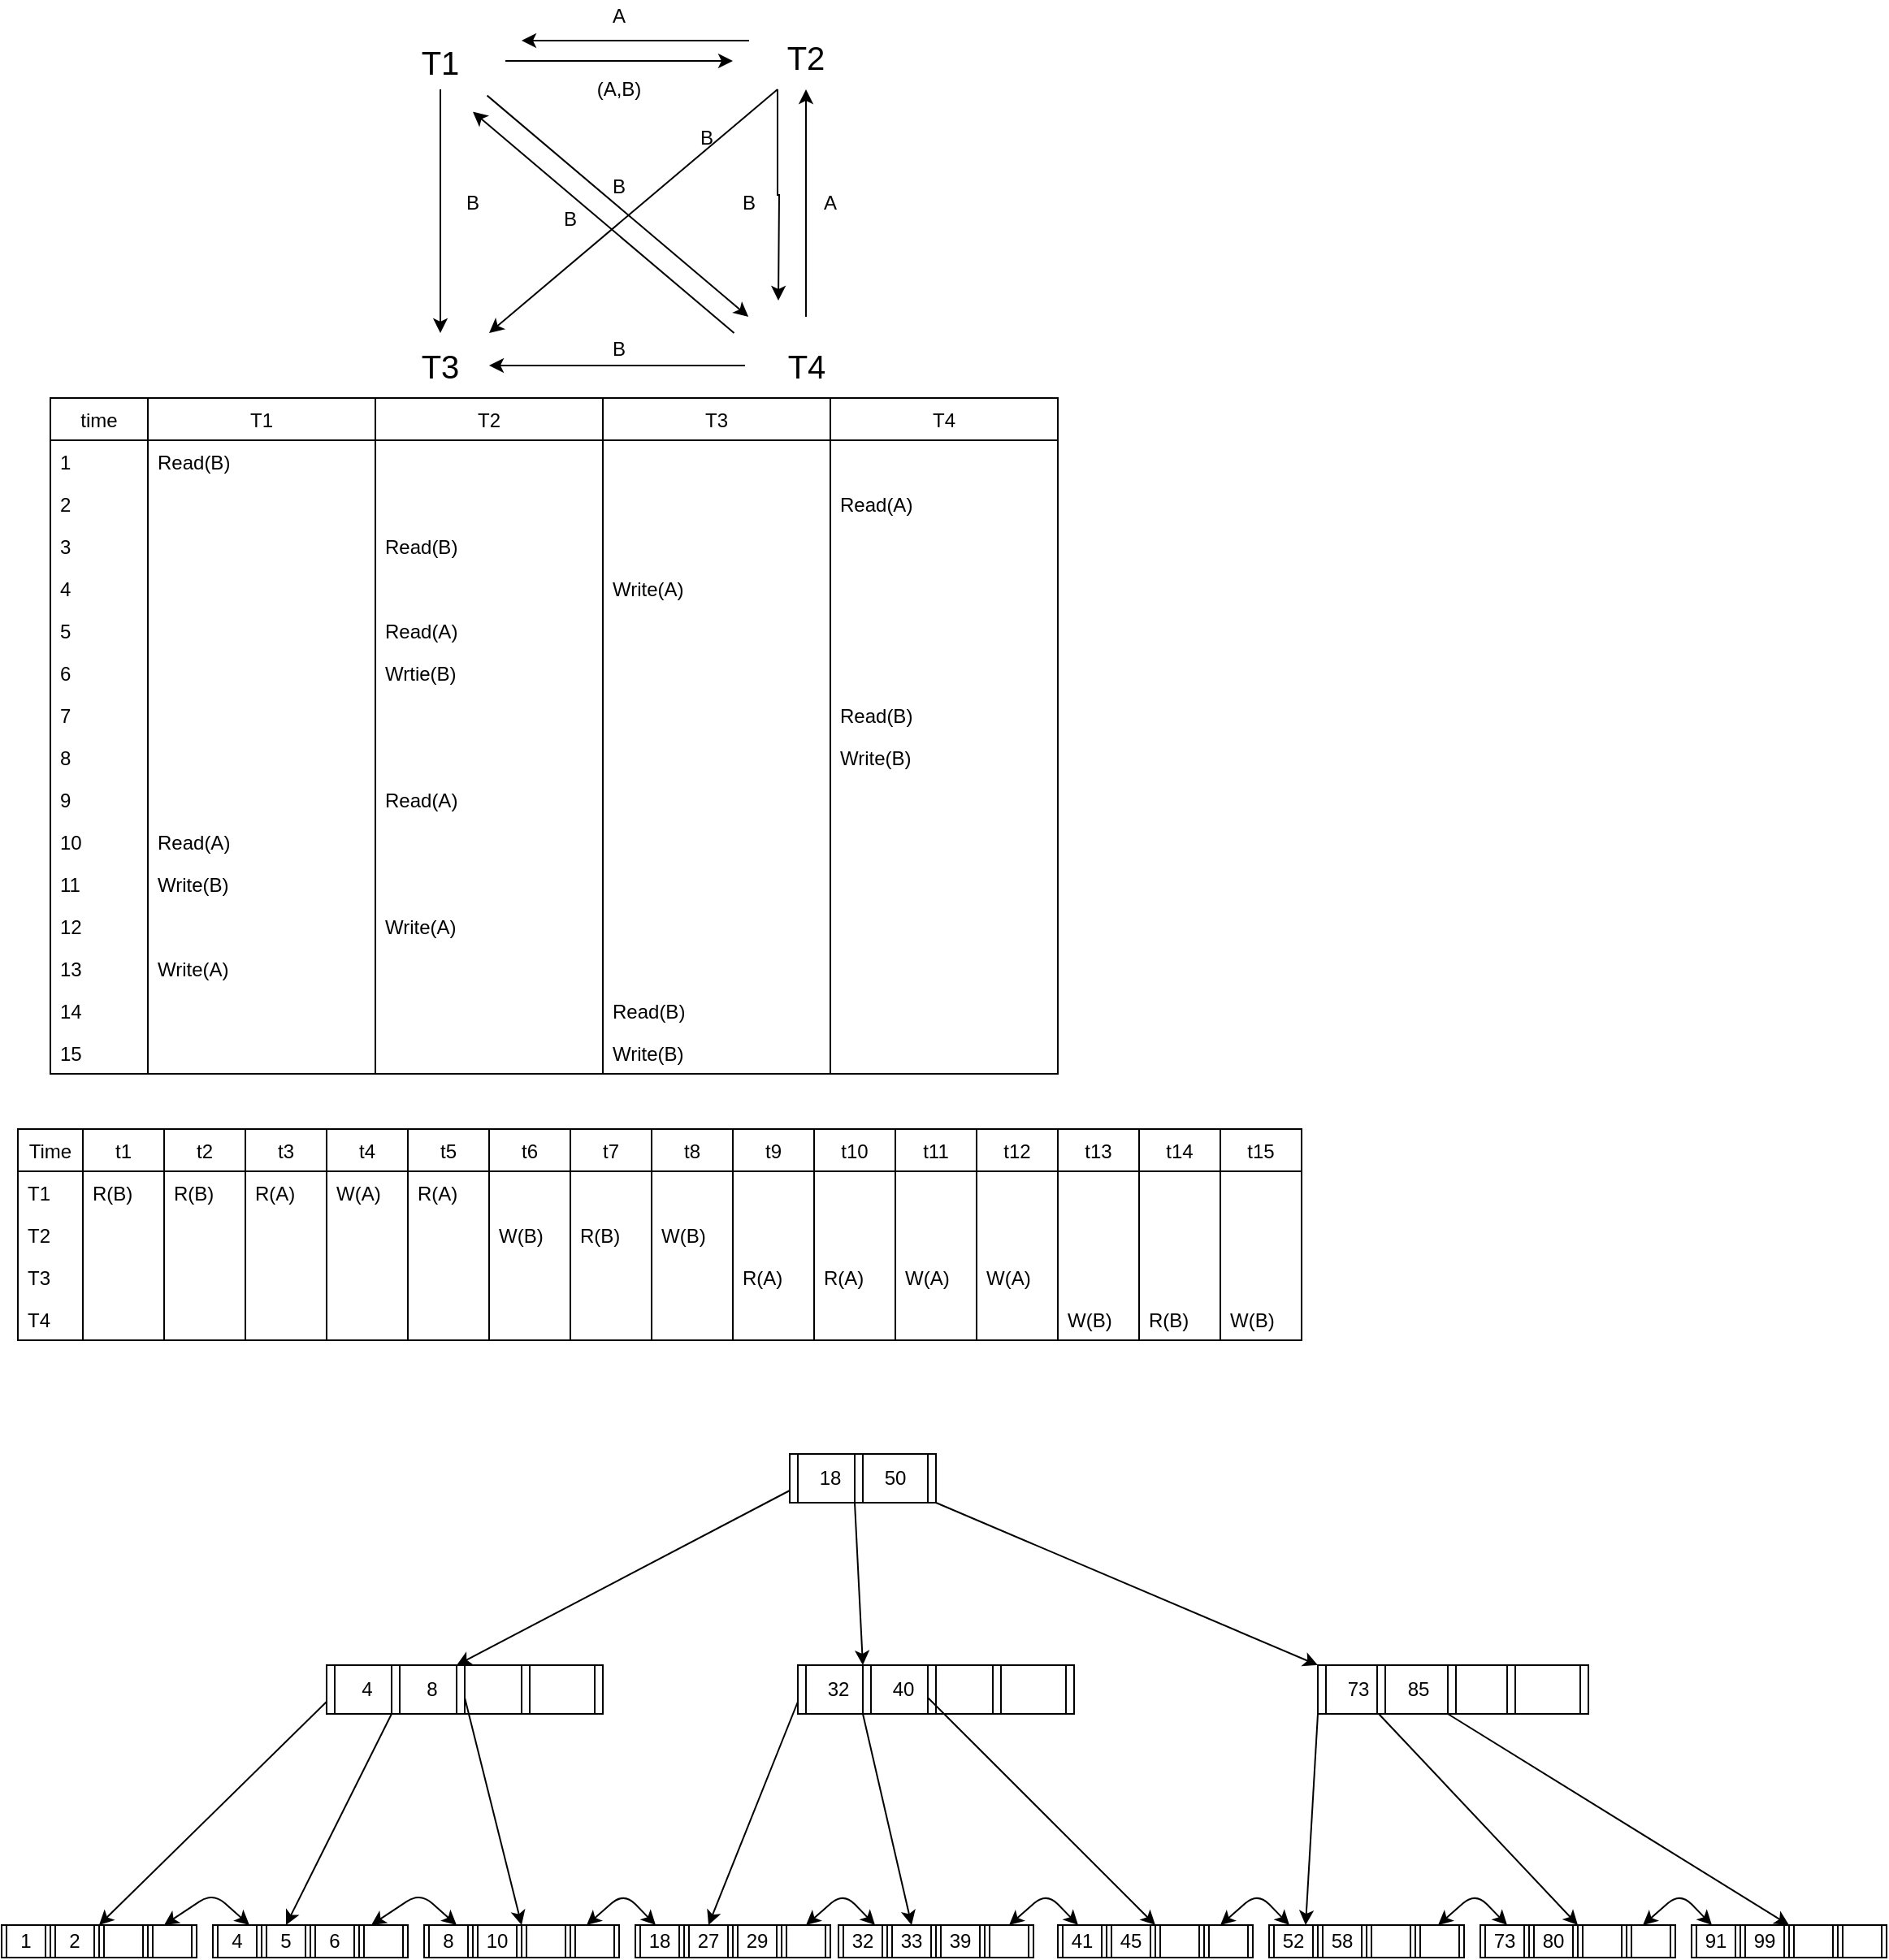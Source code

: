 <mxfile version="14.5.8" type="github">
  <diagram id="Fgm_h7O3pYdPoo2L2BLx" name="Page-1">
    <mxGraphModel dx="1504" dy="682" grid="1" gridSize="10" guides="1" tooltips="1" connect="1" arrows="1" fold="1" page="1" pageScale="1" pageWidth="827" pageHeight="1169" math="0" shadow="0">
      <root>
        <mxCell id="0" />
        <mxCell id="1" parent="0" />
        <mxCell id="Ti2Iviw0w2BretP2s4dY-1" value="&lt;font style=&quot;font-size: 20px&quot;&gt;T3&lt;/font&gt;" style="text;html=1;strokeColor=none;fillColor=none;align=center;verticalAlign=middle;whiteSpace=wrap;rounded=0;" parent="1" vertex="1">
          <mxGeometry x="240" y="330" width="60" height="40" as="geometry" />
        </mxCell>
        <mxCell id="Ti2Iviw0w2BretP2s4dY-12" style="edgeStyle=orthogonalEdgeStyle;rounded=0;orthogonalLoop=1;jettySize=auto;html=1;" parent="1" source="Ti2Iviw0w2BretP2s4dY-2" target="Ti2Iviw0w2BretP2s4dY-4" edge="1">
          <mxGeometry relative="1" as="geometry" />
        </mxCell>
        <mxCell id="Ti2Iviw0w2BretP2s4dY-28" style="edgeStyle=orthogonalEdgeStyle;rounded=0;orthogonalLoop=1;jettySize=auto;html=1;" parent="1" source="Ti2Iviw0w2BretP2s4dY-2" target="Ti2Iviw0w2BretP2s4dY-1" edge="1">
          <mxGeometry relative="1" as="geometry" />
        </mxCell>
        <mxCell id="Ti2Iviw0w2BretP2s4dY-2" value="&lt;font style=&quot;font-size: 20px&quot;&gt;T4&lt;/font&gt;" style="text;html=1;strokeColor=none;fillColor=none;align=center;verticalAlign=middle;whiteSpace=wrap;rounded=0;" parent="1" vertex="1">
          <mxGeometry x="457.5" y="320" width="75" height="60" as="geometry" />
        </mxCell>
        <mxCell id="Ti2Iviw0w2BretP2s4dY-10" style="edgeStyle=orthogonalEdgeStyle;rounded=0;orthogonalLoop=1;jettySize=auto;html=1;" parent="1" source="Ti2Iviw0w2BretP2s4dY-3" edge="1">
          <mxGeometry relative="1" as="geometry">
            <mxPoint x="450" y="162.5" as="targetPoint" />
          </mxGeometry>
        </mxCell>
        <mxCell id="Ti2Iviw0w2BretP2s4dY-22" style="edgeStyle=orthogonalEdgeStyle;rounded=0;orthogonalLoop=1;jettySize=auto;html=1;" parent="1" source="Ti2Iviw0w2BretP2s4dY-3" target="Ti2Iviw0w2BretP2s4dY-1" edge="1">
          <mxGeometry relative="1" as="geometry" />
        </mxCell>
        <mxCell id="Ti2Iviw0w2BretP2s4dY-3" value="&lt;font style=&quot;font-size: 20px&quot;&gt;T1&lt;/font&gt;" style="text;html=1;strokeColor=none;fillColor=none;align=center;verticalAlign=middle;whiteSpace=wrap;rounded=0;" parent="1" vertex="1">
          <mxGeometry x="230" y="145" width="80" height="35" as="geometry" />
        </mxCell>
        <mxCell id="Ti2Iviw0w2BretP2s4dY-14" style="edgeStyle=orthogonalEdgeStyle;rounded=0;orthogonalLoop=1;jettySize=auto;html=1;exitX=0.25;exitY=1;exitDx=0;exitDy=0;" parent="1" source="Ti2Iviw0w2BretP2s4dY-4" edge="1">
          <mxGeometry relative="1" as="geometry">
            <mxPoint x="478" y="310" as="targetPoint" />
          </mxGeometry>
        </mxCell>
        <mxCell id="Ti2Iviw0w2BretP2s4dY-19" style="edgeStyle=orthogonalEdgeStyle;rounded=0;orthogonalLoop=1;jettySize=auto;html=1;exitX=0;exitY=0.25;exitDx=0;exitDy=0;" parent="1" source="Ti2Iviw0w2BretP2s4dY-4" edge="1">
          <mxGeometry relative="1" as="geometry">
            <mxPoint x="320" y="150" as="targetPoint" />
          </mxGeometry>
        </mxCell>
        <mxCell id="Ti2Iviw0w2BretP2s4dY-4" value="&lt;font style=&quot;font-size: 20px&quot;&gt;T2&lt;/font&gt;" style="text;html=1;strokeColor=none;fillColor=none;align=center;verticalAlign=middle;whiteSpace=wrap;rounded=0;" parent="1" vertex="1">
          <mxGeometry x="460" y="140" width="70" height="40" as="geometry" />
        </mxCell>
        <mxCell id="Ti2Iviw0w2BretP2s4dY-11" value="(A,B)" style="text;html=1;strokeColor=none;fillColor=none;align=center;verticalAlign=middle;whiteSpace=wrap;rounded=0;" parent="1" vertex="1">
          <mxGeometry x="360" y="170" width="40" height="20" as="geometry" />
        </mxCell>
        <mxCell id="Ti2Iviw0w2BretP2s4dY-13" value="A" style="text;html=1;strokeColor=none;fillColor=none;align=center;verticalAlign=middle;whiteSpace=wrap;rounded=0;" parent="1" vertex="1">
          <mxGeometry x="490" y="240" width="40" height="20" as="geometry" />
        </mxCell>
        <mxCell id="Ti2Iviw0w2BretP2s4dY-15" value="B" style="text;html=1;strokeColor=none;fillColor=none;align=center;verticalAlign=middle;whiteSpace=wrap;rounded=0;" parent="1" vertex="1">
          <mxGeometry x="440" y="240" width="40" height="20" as="geometry" />
        </mxCell>
        <mxCell id="Ti2Iviw0w2BretP2s4dY-17" value="" style="endArrow=classic;html=1;exitX=0.86;exitY=1.109;exitDx=0;exitDy=0;exitPerimeter=0;" parent="1" source="Ti2Iviw0w2BretP2s4dY-3" target="Ti2Iviw0w2BretP2s4dY-2" edge="1">
          <mxGeometry width="50" height="50" relative="1" as="geometry">
            <mxPoint x="440" y="250" as="sourcePoint" />
            <mxPoint x="390" y="300" as="targetPoint" />
          </mxGeometry>
        </mxCell>
        <mxCell id="Ti2Iviw0w2BretP2s4dY-18" value="B" style="text;html=1;strokeColor=none;fillColor=none;align=center;verticalAlign=middle;whiteSpace=wrap;rounded=0;" parent="1" vertex="1">
          <mxGeometry x="360" y="230" width="40" height="20" as="geometry" />
        </mxCell>
        <mxCell id="Ti2Iviw0w2BretP2s4dY-21" value="A" style="text;html=1;strokeColor=none;fillColor=none;align=center;verticalAlign=middle;whiteSpace=wrap;rounded=0;" parent="1" vertex="1">
          <mxGeometry x="360" y="125" width="40" height="20" as="geometry" />
        </mxCell>
        <mxCell id="Ti2Iviw0w2BretP2s4dY-23" value="B" style="text;html=1;strokeColor=none;fillColor=none;align=center;verticalAlign=middle;whiteSpace=wrap;rounded=0;" parent="1" vertex="1">
          <mxGeometry x="270" y="240" width="40" height="20" as="geometry" />
        </mxCell>
        <mxCell id="Ti2Iviw0w2BretP2s4dY-24" value="" style="endArrow=classic;html=1;exitX=0.86;exitY=1.109;exitDx=0;exitDy=0;exitPerimeter=0;" parent="1" edge="1">
          <mxGeometry width="50" height="50" relative="1" as="geometry">
            <mxPoint x="450.782" y="330" as="sourcePoint" />
            <mxPoint x="290.0" y="193.815" as="targetPoint" />
          </mxGeometry>
        </mxCell>
        <mxCell id="Ti2Iviw0w2BretP2s4dY-25" value="B" style="text;html=1;strokeColor=none;fillColor=none;align=center;verticalAlign=middle;whiteSpace=wrap;rounded=0;" parent="1" vertex="1">
          <mxGeometry x="330" y="250" width="40" height="20" as="geometry" />
        </mxCell>
        <mxCell id="Ti2Iviw0w2BretP2s4dY-26" value="" style="endArrow=classic;html=1;entryX=1;entryY=0;entryDx=0;entryDy=0;exitX=0.25;exitY=1;exitDx=0;exitDy=0;" parent="1" source="Ti2Iviw0w2BretP2s4dY-4" target="Ti2Iviw0w2BretP2s4dY-1" edge="1">
          <mxGeometry width="50" height="50" relative="1" as="geometry">
            <mxPoint x="390" y="300" as="sourcePoint" />
            <mxPoint x="440" y="250" as="targetPoint" />
          </mxGeometry>
        </mxCell>
        <mxCell id="Ti2Iviw0w2BretP2s4dY-27" value="B" style="text;html=1;strokeColor=none;fillColor=none;align=center;verticalAlign=middle;whiteSpace=wrap;rounded=0;" parent="1" vertex="1">
          <mxGeometry x="414" y="200" width="40" height="20" as="geometry" />
        </mxCell>
        <mxCell id="Ti2Iviw0w2BretP2s4dY-29" value="B" style="text;html=1;strokeColor=none;fillColor=none;align=center;verticalAlign=middle;whiteSpace=wrap;rounded=0;" parent="1" vertex="1">
          <mxGeometry x="360" y="330" width="40" height="20" as="geometry" />
        </mxCell>
        <mxCell id="aNPuIsvOyRwtclB3FF4n-1" value="T1" style="swimlane;fontStyle=0;childLayout=stackLayout;horizontal=1;startSize=26;fillColor=none;horizontalStack=0;resizeParent=1;resizeParentMax=0;resizeLast=0;collapsible=1;marginBottom=0;" parent="1" vertex="1">
          <mxGeometry x="90" y="370" width="140" height="416" as="geometry" />
        </mxCell>
        <mxCell id="aNPuIsvOyRwtclB3FF4n-2" value="Read(B)&#xa;&#xa;" style="text;strokeColor=none;fillColor=none;align=left;verticalAlign=top;spacingLeft=4;spacingRight=4;overflow=hidden;rotatable=0;points=[[0,0.5],[1,0.5]];portConstraint=eastwest;" parent="aNPuIsvOyRwtclB3FF4n-1" vertex="1">
          <mxGeometry y="26" width="140" height="26" as="geometry" />
        </mxCell>
        <mxCell id="aNPuIsvOyRwtclB3FF4n-3" value=" " style="text;strokeColor=none;fillColor=none;align=left;verticalAlign=top;spacingLeft=4;spacingRight=4;overflow=hidden;rotatable=0;points=[[0,0.5],[1,0.5]];portConstraint=eastwest;" parent="aNPuIsvOyRwtclB3FF4n-1" vertex="1">
          <mxGeometry y="52" width="140" height="26" as="geometry" />
        </mxCell>
        <mxCell id="aNPuIsvOyRwtclB3FF4n-17" value=" " style="text;strokeColor=none;fillColor=none;align=left;verticalAlign=top;spacingLeft=4;spacingRight=4;overflow=hidden;rotatable=0;points=[[0,0.5],[1,0.5]];portConstraint=eastwest;" parent="aNPuIsvOyRwtclB3FF4n-1" vertex="1">
          <mxGeometry y="78" width="140" height="26" as="geometry" />
        </mxCell>
        <mxCell id="aNPuIsvOyRwtclB3FF4n-4" value=" " style="text;strokeColor=none;fillColor=none;align=left;verticalAlign=top;spacingLeft=4;spacingRight=4;overflow=hidden;rotatable=0;points=[[0,0.5],[1,0.5]];portConstraint=eastwest;" parent="aNPuIsvOyRwtclB3FF4n-1" vertex="1">
          <mxGeometry y="104" width="140" height="26" as="geometry" />
        </mxCell>
        <mxCell id="aNPuIsvOyRwtclB3FF4n-18" value=" " style="text;strokeColor=none;fillColor=none;align=left;verticalAlign=top;spacingLeft=4;spacingRight=4;overflow=hidden;rotatable=0;points=[[0,0.5],[1,0.5]];portConstraint=eastwest;" parent="aNPuIsvOyRwtclB3FF4n-1" vertex="1">
          <mxGeometry y="130" width="140" height="26" as="geometry" />
        </mxCell>
        <mxCell id="aNPuIsvOyRwtclB3FF4n-19" value=" " style="text;strokeColor=none;fillColor=none;align=left;verticalAlign=top;spacingLeft=4;spacingRight=4;overflow=hidden;rotatable=0;points=[[0,0.5],[1,0.5]];portConstraint=eastwest;" parent="aNPuIsvOyRwtclB3FF4n-1" vertex="1">
          <mxGeometry y="156" width="140" height="26" as="geometry" />
        </mxCell>
        <mxCell id="aNPuIsvOyRwtclB3FF4n-20" value=" " style="text;strokeColor=none;fillColor=none;align=left;verticalAlign=top;spacingLeft=4;spacingRight=4;overflow=hidden;rotatable=0;points=[[0,0.5],[1,0.5]];portConstraint=eastwest;" parent="aNPuIsvOyRwtclB3FF4n-1" vertex="1">
          <mxGeometry y="182" width="140" height="26" as="geometry" />
        </mxCell>
        <mxCell id="aNPuIsvOyRwtclB3FF4n-58" value=" " style="text;strokeColor=none;fillColor=none;align=left;verticalAlign=top;spacingLeft=4;spacingRight=4;overflow=hidden;rotatable=0;points=[[0,0.5],[1,0.5]];portConstraint=eastwest;" parent="aNPuIsvOyRwtclB3FF4n-1" vertex="1">
          <mxGeometry y="208" width="140" height="26" as="geometry" />
        </mxCell>
        <mxCell id="aNPuIsvOyRwtclB3FF4n-65" value=" " style="text;strokeColor=none;fillColor=none;align=left;verticalAlign=top;spacingLeft=4;spacingRight=4;overflow=hidden;rotatable=0;points=[[0,0.5],[1,0.5]];portConstraint=eastwest;" parent="aNPuIsvOyRwtclB3FF4n-1" vertex="1">
          <mxGeometry y="234" width="140" height="26" as="geometry" />
        </mxCell>
        <mxCell id="aNPuIsvOyRwtclB3FF4n-60" value="Read(A)" style="text;strokeColor=none;fillColor=none;align=left;verticalAlign=top;spacingLeft=4;spacingRight=4;overflow=hidden;rotatable=0;points=[[0,0.5],[1,0.5]];portConstraint=eastwest;" parent="aNPuIsvOyRwtclB3FF4n-1" vertex="1">
          <mxGeometry y="260" width="140" height="26" as="geometry" />
        </mxCell>
        <mxCell id="aNPuIsvOyRwtclB3FF4n-66" value="Write(B)" style="text;strokeColor=none;fillColor=none;align=left;verticalAlign=top;spacingLeft=4;spacingRight=4;overflow=hidden;rotatable=0;points=[[0,0.5],[1,0.5]];portConstraint=eastwest;" parent="aNPuIsvOyRwtclB3FF4n-1" vertex="1">
          <mxGeometry y="286" width="140" height="26" as="geometry" />
        </mxCell>
        <mxCell id="aNPuIsvOyRwtclB3FF4n-73" value=" " style="text;strokeColor=none;fillColor=none;align=left;verticalAlign=top;spacingLeft=4;spacingRight=4;overflow=hidden;rotatable=0;points=[[0,0.5],[1,0.5]];portConstraint=eastwest;" parent="aNPuIsvOyRwtclB3FF4n-1" vertex="1">
          <mxGeometry y="312" width="140" height="26" as="geometry" />
        </mxCell>
        <mxCell id="aNPuIsvOyRwtclB3FF4n-77" value="Write(A)" style="text;strokeColor=none;fillColor=none;align=left;verticalAlign=top;spacingLeft=4;spacingRight=4;overflow=hidden;rotatable=0;points=[[0,0.5],[1,0.5]];portConstraint=eastwest;" parent="aNPuIsvOyRwtclB3FF4n-1" vertex="1">
          <mxGeometry y="338" width="140" height="26" as="geometry" />
        </mxCell>
        <mxCell id="aNPuIsvOyRwtclB3FF4n-87" value=" " style="text;strokeColor=none;fillColor=none;align=left;verticalAlign=top;spacingLeft=4;spacingRight=4;overflow=hidden;rotatable=0;points=[[0,0.5],[1,0.5]];portConstraint=eastwest;" parent="aNPuIsvOyRwtclB3FF4n-1" vertex="1">
          <mxGeometry y="364" width="140" height="26" as="geometry" />
        </mxCell>
        <mxCell id="aNPuIsvOyRwtclB3FF4n-88" value=" " style="text;strokeColor=none;fillColor=none;align=left;verticalAlign=top;spacingLeft=4;spacingRight=4;overflow=hidden;rotatable=0;points=[[0,0.5],[1,0.5]];portConstraint=eastwest;" parent="aNPuIsvOyRwtclB3FF4n-1" vertex="1">
          <mxGeometry y="390" width="140" height="26" as="geometry" />
        </mxCell>
        <mxCell id="aNPuIsvOyRwtclB3FF4n-30" value="T2" style="swimlane;fontStyle=0;childLayout=stackLayout;horizontal=1;startSize=26;fillColor=none;horizontalStack=0;resizeParent=1;resizeParentMax=0;resizeLast=0;collapsible=1;marginBottom=0;" parent="1" vertex="1">
          <mxGeometry x="230" y="370" width="140" height="416" as="geometry" />
        </mxCell>
        <mxCell id="aNPuIsvOyRwtclB3FF4n-31" value=" " style="text;strokeColor=none;fillColor=none;align=left;verticalAlign=top;spacingLeft=4;spacingRight=4;overflow=hidden;rotatable=0;points=[[0,0.5],[1,0.5]];portConstraint=eastwest;" parent="aNPuIsvOyRwtclB3FF4n-30" vertex="1">
          <mxGeometry y="26" width="140" height="26" as="geometry" />
        </mxCell>
        <mxCell id="aNPuIsvOyRwtclB3FF4n-32" value=" " style="text;strokeColor=none;fillColor=none;align=left;verticalAlign=top;spacingLeft=4;spacingRight=4;overflow=hidden;rotatable=0;points=[[0,0.5],[1,0.5]];portConstraint=eastwest;" parent="aNPuIsvOyRwtclB3FF4n-30" vertex="1">
          <mxGeometry y="52" width="140" height="26" as="geometry" />
        </mxCell>
        <mxCell id="aNPuIsvOyRwtclB3FF4n-33" value="Read(B)" style="text;strokeColor=none;fillColor=none;align=left;verticalAlign=top;spacingLeft=4;spacingRight=4;overflow=hidden;rotatable=0;points=[[0,0.5],[1,0.5]];portConstraint=eastwest;" parent="aNPuIsvOyRwtclB3FF4n-30" vertex="1">
          <mxGeometry y="78" width="140" height="26" as="geometry" />
        </mxCell>
        <mxCell id="aNPuIsvOyRwtclB3FF4n-34" value=" " style="text;strokeColor=none;fillColor=none;align=left;verticalAlign=top;spacingLeft=4;spacingRight=4;overflow=hidden;rotatable=0;points=[[0,0.5],[1,0.5]];portConstraint=eastwest;" parent="aNPuIsvOyRwtclB3FF4n-30" vertex="1">
          <mxGeometry y="104" width="140" height="26" as="geometry" />
        </mxCell>
        <mxCell id="aNPuIsvOyRwtclB3FF4n-35" value="Read(A)" style="text;strokeColor=none;fillColor=none;align=left;verticalAlign=top;spacingLeft=4;spacingRight=4;overflow=hidden;rotatable=0;points=[[0,0.5],[1,0.5]];portConstraint=eastwest;" parent="aNPuIsvOyRwtclB3FF4n-30" vertex="1">
          <mxGeometry y="130" width="140" height="26" as="geometry" />
        </mxCell>
        <mxCell id="aNPuIsvOyRwtclB3FF4n-36" value="Wrtie(B)" style="text;strokeColor=none;fillColor=none;align=left;verticalAlign=top;spacingLeft=4;spacingRight=4;overflow=hidden;rotatable=0;points=[[0,0.5],[1,0.5]];portConstraint=eastwest;" parent="aNPuIsvOyRwtclB3FF4n-30" vertex="1">
          <mxGeometry y="156" width="140" height="26" as="geometry" />
        </mxCell>
        <mxCell id="aNPuIsvOyRwtclB3FF4n-37" value=" " style="text;strokeColor=none;fillColor=none;align=left;verticalAlign=top;spacingLeft=4;spacingRight=4;overflow=hidden;rotatable=0;points=[[0,0.5],[1,0.5]];portConstraint=eastwest;" parent="aNPuIsvOyRwtclB3FF4n-30" vertex="1">
          <mxGeometry y="182" width="140" height="26" as="geometry" />
        </mxCell>
        <mxCell id="aNPuIsvOyRwtclB3FF4n-57" value=" " style="text;strokeColor=none;fillColor=none;align=left;verticalAlign=top;spacingLeft=4;spacingRight=4;overflow=hidden;rotatable=0;points=[[0,0.5],[1,0.5]];portConstraint=eastwest;" parent="aNPuIsvOyRwtclB3FF4n-30" vertex="1">
          <mxGeometry y="208" width="140" height="26" as="geometry" />
        </mxCell>
        <mxCell id="aNPuIsvOyRwtclB3FF4n-63" value="Read(A)" style="text;strokeColor=none;fillColor=none;align=left;verticalAlign=top;spacingLeft=4;spacingRight=4;overflow=hidden;rotatable=0;points=[[0,0.5],[1,0.5]];portConstraint=eastwest;" parent="aNPuIsvOyRwtclB3FF4n-30" vertex="1">
          <mxGeometry y="234" width="140" height="26" as="geometry" />
        </mxCell>
        <mxCell id="aNPuIsvOyRwtclB3FF4n-67" value=" " style="text;strokeColor=none;fillColor=none;align=left;verticalAlign=top;spacingLeft=4;spacingRight=4;overflow=hidden;rotatable=0;points=[[0,0.5],[1,0.5]];portConstraint=eastwest;" parent="aNPuIsvOyRwtclB3FF4n-30" vertex="1">
          <mxGeometry y="260" width="140" height="26" as="geometry" />
        </mxCell>
        <mxCell id="aNPuIsvOyRwtclB3FF4n-68" value=" " style="text;strokeColor=none;fillColor=none;align=left;verticalAlign=top;spacingLeft=4;spacingRight=4;overflow=hidden;rotatable=0;points=[[0,0.5],[1,0.5]];portConstraint=eastwest;" parent="aNPuIsvOyRwtclB3FF4n-30" vertex="1">
          <mxGeometry y="286" width="140" height="26" as="geometry" />
        </mxCell>
        <mxCell id="aNPuIsvOyRwtclB3FF4n-69" value="Write(A)" style="text;strokeColor=none;fillColor=none;align=left;verticalAlign=top;spacingLeft=4;spacingRight=4;overflow=hidden;rotatable=0;points=[[0,0.5],[1,0.5]];portConstraint=eastwest;" parent="aNPuIsvOyRwtclB3FF4n-30" vertex="1">
          <mxGeometry y="312" width="140" height="26" as="geometry" />
        </mxCell>
        <mxCell id="aNPuIsvOyRwtclB3FF4n-80" value=" " style="text;strokeColor=none;fillColor=none;align=left;verticalAlign=top;spacingLeft=4;spacingRight=4;overflow=hidden;rotatable=0;points=[[0,0.5],[1,0.5]];portConstraint=eastwest;" parent="aNPuIsvOyRwtclB3FF4n-30" vertex="1">
          <mxGeometry y="338" width="140" height="26" as="geometry" />
        </mxCell>
        <mxCell id="aNPuIsvOyRwtclB3FF4n-85" value=" " style="text;strokeColor=none;fillColor=none;align=left;verticalAlign=top;spacingLeft=4;spacingRight=4;overflow=hidden;rotatable=0;points=[[0,0.5],[1,0.5]];portConstraint=eastwest;" parent="aNPuIsvOyRwtclB3FF4n-30" vertex="1">
          <mxGeometry y="364" width="140" height="26" as="geometry" />
        </mxCell>
        <mxCell id="aNPuIsvOyRwtclB3FF4n-86" value=" " style="text;strokeColor=none;fillColor=none;align=left;verticalAlign=top;spacingLeft=4;spacingRight=4;overflow=hidden;rotatable=0;points=[[0,0.5],[1,0.5]];portConstraint=eastwest;" parent="aNPuIsvOyRwtclB3FF4n-30" vertex="1">
          <mxGeometry y="390" width="140" height="26" as="geometry" />
        </mxCell>
        <mxCell id="aNPuIsvOyRwtclB3FF4n-39" value="T3" style="swimlane;fontStyle=0;childLayout=stackLayout;horizontal=1;startSize=26;fillColor=none;horizontalStack=0;resizeParent=1;resizeParentMax=0;resizeLast=0;collapsible=1;marginBottom=0;" parent="1" vertex="1">
          <mxGeometry x="370" y="370" width="140" height="416" as="geometry" />
        </mxCell>
        <mxCell id="aNPuIsvOyRwtclB3FF4n-40" value=" " style="text;strokeColor=none;fillColor=none;align=left;verticalAlign=top;spacingLeft=4;spacingRight=4;overflow=hidden;rotatable=0;points=[[0,0.5],[1,0.5]];portConstraint=eastwest;" parent="aNPuIsvOyRwtclB3FF4n-39" vertex="1">
          <mxGeometry y="26" width="140" height="26" as="geometry" />
        </mxCell>
        <mxCell id="aNPuIsvOyRwtclB3FF4n-41" value=" " style="text;strokeColor=none;fillColor=none;align=left;verticalAlign=top;spacingLeft=4;spacingRight=4;overflow=hidden;rotatable=0;points=[[0,0.5],[1,0.5]];portConstraint=eastwest;" parent="aNPuIsvOyRwtclB3FF4n-39" vertex="1">
          <mxGeometry y="52" width="140" height="26" as="geometry" />
        </mxCell>
        <mxCell id="aNPuIsvOyRwtclB3FF4n-42" value=" " style="text;strokeColor=none;fillColor=none;align=left;verticalAlign=top;spacingLeft=4;spacingRight=4;overflow=hidden;rotatable=0;points=[[0,0.5],[1,0.5]];portConstraint=eastwest;" parent="aNPuIsvOyRwtclB3FF4n-39" vertex="1">
          <mxGeometry y="78" width="140" height="26" as="geometry" />
        </mxCell>
        <mxCell id="aNPuIsvOyRwtclB3FF4n-43" value="Write(A)" style="text;strokeColor=none;fillColor=none;align=left;verticalAlign=top;spacingLeft=4;spacingRight=4;overflow=hidden;rotatable=0;points=[[0,0.5],[1,0.5]];portConstraint=eastwest;" parent="aNPuIsvOyRwtclB3FF4n-39" vertex="1">
          <mxGeometry y="104" width="140" height="26" as="geometry" />
        </mxCell>
        <mxCell id="aNPuIsvOyRwtclB3FF4n-44" value=" " style="text;strokeColor=none;fillColor=none;align=left;verticalAlign=top;spacingLeft=4;spacingRight=4;overflow=hidden;rotatable=0;points=[[0,0.5],[1,0.5]];portConstraint=eastwest;" parent="aNPuIsvOyRwtclB3FF4n-39" vertex="1">
          <mxGeometry y="130" width="140" height="26" as="geometry" />
        </mxCell>
        <mxCell id="aNPuIsvOyRwtclB3FF4n-45" value=" " style="text;strokeColor=none;fillColor=none;align=left;verticalAlign=top;spacingLeft=4;spacingRight=4;overflow=hidden;rotatable=0;points=[[0,0.5],[1,0.5]];portConstraint=eastwest;" parent="aNPuIsvOyRwtclB3FF4n-39" vertex="1">
          <mxGeometry y="156" width="140" height="26" as="geometry" />
        </mxCell>
        <mxCell id="aNPuIsvOyRwtclB3FF4n-46" value=" " style="text;strokeColor=none;fillColor=none;align=left;verticalAlign=top;spacingLeft=4;spacingRight=4;overflow=hidden;rotatable=0;points=[[0,0.5],[1,0.5]];portConstraint=eastwest;" parent="aNPuIsvOyRwtclB3FF4n-39" vertex="1">
          <mxGeometry y="182" width="140" height="26" as="geometry" />
        </mxCell>
        <mxCell id="aNPuIsvOyRwtclB3FF4n-56" value=" " style="text;strokeColor=none;fillColor=none;align=left;verticalAlign=top;spacingLeft=4;spacingRight=4;overflow=hidden;rotatable=0;points=[[0,0.5],[1,0.5]];portConstraint=eastwest;" parent="aNPuIsvOyRwtclB3FF4n-39" vertex="1">
          <mxGeometry y="208" width="140" height="26" as="geometry" />
        </mxCell>
        <mxCell id="aNPuIsvOyRwtclB3FF4n-61" value=" " style="text;strokeColor=none;fillColor=none;align=left;verticalAlign=top;spacingLeft=4;spacingRight=4;overflow=hidden;rotatable=0;points=[[0,0.5],[1,0.5]];portConstraint=eastwest;" parent="aNPuIsvOyRwtclB3FF4n-39" vertex="1">
          <mxGeometry y="234" width="140" height="26" as="geometry" />
        </mxCell>
        <mxCell id="aNPuIsvOyRwtclB3FF4n-70" value=" " style="text;strokeColor=none;fillColor=none;align=left;verticalAlign=top;spacingLeft=4;spacingRight=4;overflow=hidden;rotatable=0;points=[[0,0.5],[1,0.5]];portConstraint=eastwest;" parent="aNPuIsvOyRwtclB3FF4n-39" vertex="1">
          <mxGeometry y="260" width="140" height="26" as="geometry" />
        </mxCell>
        <mxCell id="aNPuIsvOyRwtclB3FF4n-71" value=" " style="text;strokeColor=none;fillColor=none;align=left;verticalAlign=top;spacingLeft=4;spacingRight=4;overflow=hidden;rotatable=0;points=[[0,0.5],[1,0.5]];portConstraint=eastwest;" parent="aNPuIsvOyRwtclB3FF4n-39" vertex="1">
          <mxGeometry y="286" width="140" height="26" as="geometry" />
        </mxCell>
        <mxCell id="aNPuIsvOyRwtclB3FF4n-72" value=" " style="text;strokeColor=none;fillColor=none;align=left;verticalAlign=top;spacingLeft=4;spacingRight=4;overflow=hidden;rotatable=0;points=[[0,0.5],[1,0.5]];portConstraint=eastwest;" parent="aNPuIsvOyRwtclB3FF4n-39" vertex="1">
          <mxGeometry y="312" width="140" height="26" as="geometry" />
        </mxCell>
        <mxCell id="aNPuIsvOyRwtclB3FF4n-78" value=" " style="text;strokeColor=none;fillColor=none;align=left;verticalAlign=top;spacingLeft=4;spacingRight=4;overflow=hidden;rotatable=0;points=[[0,0.5],[1,0.5]];portConstraint=eastwest;" parent="aNPuIsvOyRwtclB3FF4n-39" vertex="1">
          <mxGeometry y="338" width="140" height="26" as="geometry" />
        </mxCell>
        <mxCell id="aNPuIsvOyRwtclB3FF4n-79" value="Read(B)" style="text;strokeColor=none;fillColor=none;align=left;verticalAlign=top;spacingLeft=4;spacingRight=4;overflow=hidden;rotatable=0;points=[[0,0.5],[1,0.5]];portConstraint=eastwest;" parent="aNPuIsvOyRwtclB3FF4n-39" vertex="1">
          <mxGeometry y="364" width="140" height="26" as="geometry" />
        </mxCell>
        <mxCell id="aNPuIsvOyRwtclB3FF4n-81" value="Write(B)" style="text;strokeColor=none;fillColor=none;align=left;verticalAlign=top;spacingLeft=4;spacingRight=4;overflow=hidden;rotatable=0;points=[[0,0.5],[1,0.5]];portConstraint=eastwest;" parent="aNPuIsvOyRwtclB3FF4n-39" vertex="1">
          <mxGeometry y="390" width="140" height="26" as="geometry" />
        </mxCell>
        <mxCell id="aNPuIsvOyRwtclB3FF4n-47" value="T4" style="swimlane;fontStyle=0;childLayout=stackLayout;horizontal=1;startSize=26;fillColor=none;horizontalStack=0;resizeParent=1;resizeParentMax=0;resizeLast=0;collapsible=1;marginBottom=0;" parent="1" vertex="1">
          <mxGeometry x="510" y="370" width="140" height="416" as="geometry" />
        </mxCell>
        <mxCell id="aNPuIsvOyRwtclB3FF4n-48" value=" " style="text;strokeColor=none;fillColor=none;align=left;verticalAlign=top;spacingLeft=4;spacingRight=4;overflow=hidden;rotatable=0;points=[[0,0.5],[1,0.5]];portConstraint=eastwest;" parent="aNPuIsvOyRwtclB3FF4n-47" vertex="1">
          <mxGeometry y="26" width="140" height="26" as="geometry" />
        </mxCell>
        <mxCell id="aNPuIsvOyRwtclB3FF4n-49" value="Read(A)" style="text;strokeColor=none;fillColor=none;align=left;verticalAlign=top;spacingLeft=4;spacingRight=4;overflow=hidden;rotatable=0;points=[[0,0.5],[1,0.5]];portConstraint=eastwest;" parent="aNPuIsvOyRwtclB3FF4n-47" vertex="1">
          <mxGeometry y="52" width="140" height="26" as="geometry" />
        </mxCell>
        <mxCell id="aNPuIsvOyRwtclB3FF4n-50" value=" " style="text;strokeColor=none;fillColor=none;align=left;verticalAlign=top;spacingLeft=4;spacingRight=4;overflow=hidden;rotatable=0;points=[[0,0.5],[1,0.5]];portConstraint=eastwest;" parent="aNPuIsvOyRwtclB3FF4n-47" vertex="1">
          <mxGeometry y="78" width="140" height="26" as="geometry" />
        </mxCell>
        <mxCell id="aNPuIsvOyRwtclB3FF4n-51" value=" " style="text;strokeColor=none;fillColor=none;align=left;verticalAlign=top;spacingLeft=4;spacingRight=4;overflow=hidden;rotatable=0;points=[[0,0.5],[1,0.5]];portConstraint=eastwest;" parent="aNPuIsvOyRwtclB3FF4n-47" vertex="1">
          <mxGeometry y="104" width="140" height="26" as="geometry" />
        </mxCell>
        <mxCell id="aNPuIsvOyRwtclB3FF4n-52" value=" " style="text;strokeColor=none;fillColor=none;align=left;verticalAlign=top;spacingLeft=4;spacingRight=4;overflow=hidden;rotatable=0;points=[[0,0.5],[1,0.5]];portConstraint=eastwest;" parent="aNPuIsvOyRwtclB3FF4n-47" vertex="1">
          <mxGeometry y="130" width="140" height="26" as="geometry" />
        </mxCell>
        <mxCell id="aNPuIsvOyRwtclB3FF4n-53" value=" " style="text;strokeColor=none;fillColor=none;align=left;verticalAlign=top;spacingLeft=4;spacingRight=4;overflow=hidden;rotatable=0;points=[[0,0.5],[1,0.5]];portConstraint=eastwest;" parent="aNPuIsvOyRwtclB3FF4n-47" vertex="1">
          <mxGeometry y="156" width="140" height="26" as="geometry" />
        </mxCell>
        <mxCell id="aNPuIsvOyRwtclB3FF4n-54" value="Read(B)" style="text;strokeColor=none;fillColor=none;align=left;verticalAlign=top;spacingLeft=4;spacingRight=4;overflow=hidden;rotatable=0;points=[[0,0.5],[1,0.5]];portConstraint=eastwest;" parent="aNPuIsvOyRwtclB3FF4n-47" vertex="1">
          <mxGeometry y="182" width="140" height="26" as="geometry" />
        </mxCell>
        <mxCell id="aNPuIsvOyRwtclB3FF4n-55" value="Write(B)" style="text;strokeColor=none;fillColor=none;align=left;verticalAlign=top;spacingLeft=4;spacingRight=4;overflow=hidden;rotatable=0;points=[[0,0.5],[1,0.5]];portConstraint=eastwest;" parent="aNPuIsvOyRwtclB3FF4n-47" vertex="1">
          <mxGeometry y="208" width="140" height="26" as="geometry" />
        </mxCell>
        <mxCell id="aNPuIsvOyRwtclB3FF4n-64" value=" " style="text;strokeColor=none;fillColor=none;align=left;verticalAlign=top;spacingLeft=4;spacingRight=4;overflow=hidden;rotatable=0;points=[[0,0.5],[1,0.5]];portConstraint=eastwest;" parent="aNPuIsvOyRwtclB3FF4n-47" vertex="1">
          <mxGeometry y="234" width="140" height="26" as="geometry" />
        </mxCell>
        <mxCell id="aNPuIsvOyRwtclB3FF4n-74" value=" " style="text;strokeColor=none;fillColor=none;align=left;verticalAlign=top;spacingLeft=4;spacingRight=4;overflow=hidden;rotatable=0;points=[[0,0.5],[1,0.5]];portConstraint=eastwest;" parent="aNPuIsvOyRwtclB3FF4n-47" vertex="1">
          <mxGeometry y="260" width="140" height="26" as="geometry" />
        </mxCell>
        <mxCell id="aNPuIsvOyRwtclB3FF4n-75" value=" " style="text;strokeColor=none;fillColor=none;align=left;verticalAlign=top;spacingLeft=4;spacingRight=4;overflow=hidden;rotatable=0;points=[[0,0.5],[1,0.5]];portConstraint=eastwest;" parent="aNPuIsvOyRwtclB3FF4n-47" vertex="1">
          <mxGeometry y="286" width="140" height="26" as="geometry" />
        </mxCell>
        <mxCell id="aNPuIsvOyRwtclB3FF4n-76" value=" " style="text;strokeColor=none;fillColor=none;align=left;verticalAlign=top;spacingLeft=4;spacingRight=4;overflow=hidden;rotatable=0;points=[[0,0.5],[1,0.5]];portConstraint=eastwest;" parent="aNPuIsvOyRwtclB3FF4n-47" vertex="1">
          <mxGeometry y="312" width="140" height="26" as="geometry" />
        </mxCell>
        <mxCell id="aNPuIsvOyRwtclB3FF4n-82" value=" " style="text;strokeColor=none;fillColor=none;align=left;verticalAlign=top;spacingLeft=4;spacingRight=4;overflow=hidden;rotatable=0;points=[[0,0.5],[1,0.5]];portConstraint=eastwest;" parent="aNPuIsvOyRwtclB3FF4n-47" vertex="1">
          <mxGeometry y="338" width="140" height="26" as="geometry" />
        </mxCell>
        <mxCell id="aNPuIsvOyRwtclB3FF4n-83" value=" " style="text;strokeColor=none;fillColor=none;align=left;verticalAlign=top;spacingLeft=4;spacingRight=4;overflow=hidden;rotatable=0;points=[[0,0.5],[1,0.5]];portConstraint=eastwest;" parent="aNPuIsvOyRwtclB3FF4n-47" vertex="1">
          <mxGeometry y="364" width="140" height="26" as="geometry" />
        </mxCell>
        <mxCell id="aNPuIsvOyRwtclB3FF4n-84" value=" " style="text;strokeColor=none;fillColor=none;align=left;verticalAlign=top;spacingLeft=4;spacingRight=4;overflow=hidden;rotatable=0;points=[[0,0.5],[1,0.5]];portConstraint=eastwest;" parent="aNPuIsvOyRwtclB3FF4n-47" vertex="1">
          <mxGeometry y="390" width="140" height="26" as="geometry" />
        </mxCell>
        <mxCell id="aNPuIsvOyRwtclB3FF4n-89" value="time" style="swimlane;fontStyle=0;childLayout=stackLayout;horizontal=1;startSize=26;fillColor=none;horizontalStack=0;resizeParent=1;resizeParentMax=0;resizeLast=0;collapsible=1;marginBottom=0;" parent="1" vertex="1">
          <mxGeometry x="30" y="370" width="60" height="416" as="geometry" />
        </mxCell>
        <mxCell id="aNPuIsvOyRwtclB3FF4n-90" value="1" style="text;strokeColor=none;fillColor=none;align=left;verticalAlign=top;spacingLeft=4;spacingRight=4;overflow=hidden;rotatable=0;points=[[0,0.5],[1,0.5]];portConstraint=eastwest;" parent="aNPuIsvOyRwtclB3FF4n-89" vertex="1">
          <mxGeometry y="26" width="60" height="26" as="geometry" />
        </mxCell>
        <mxCell id="aNPuIsvOyRwtclB3FF4n-91" value="2" style="text;strokeColor=none;fillColor=none;align=left;verticalAlign=top;spacingLeft=4;spacingRight=4;overflow=hidden;rotatable=0;points=[[0,0.5],[1,0.5]];portConstraint=eastwest;" parent="aNPuIsvOyRwtclB3FF4n-89" vertex="1">
          <mxGeometry y="52" width="60" height="26" as="geometry" />
        </mxCell>
        <mxCell id="aNPuIsvOyRwtclB3FF4n-92" value="3" style="text;strokeColor=none;fillColor=none;align=left;verticalAlign=top;spacingLeft=4;spacingRight=4;overflow=hidden;rotatable=0;points=[[0,0.5],[1,0.5]];portConstraint=eastwest;" parent="aNPuIsvOyRwtclB3FF4n-89" vertex="1">
          <mxGeometry y="78" width="60" height="26" as="geometry" />
        </mxCell>
        <mxCell id="aNPuIsvOyRwtclB3FF4n-93" value="4" style="text;strokeColor=none;fillColor=none;align=left;verticalAlign=top;spacingLeft=4;spacingRight=4;overflow=hidden;rotatable=0;points=[[0,0.5],[1,0.5]];portConstraint=eastwest;" parent="aNPuIsvOyRwtclB3FF4n-89" vertex="1">
          <mxGeometry y="104" width="60" height="26" as="geometry" />
        </mxCell>
        <mxCell id="aNPuIsvOyRwtclB3FF4n-94" value="5" style="text;strokeColor=none;fillColor=none;align=left;verticalAlign=top;spacingLeft=4;spacingRight=4;overflow=hidden;rotatable=0;points=[[0,0.5],[1,0.5]];portConstraint=eastwest;" parent="aNPuIsvOyRwtclB3FF4n-89" vertex="1">
          <mxGeometry y="130" width="60" height="26" as="geometry" />
        </mxCell>
        <mxCell id="aNPuIsvOyRwtclB3FF4n-95" value="6" style="text;strokeColor=none;fillColor=none;align=left;verticalAlign=top;spacingLeft=4;spacingRight=4;overflow=hidden;rotatable=0;points=[[0,0.5],[1,0.5]];portConstraint=eastwest;" parent="aNPuIsvOyRwtclB3FF4n-89" vertex="1">
          <mxGeometry y="156" width="60" height="26" as="geometry" />
        </mxCell>
        <mxCell id="aNPuIsvOyRwtclB3FF4n-96" value="7" style="text;strokeColor=none;fillColor=none;align=left;verticalAlign=top;spacingLeft=4;spacingRight=4;overflow=hidden;rotatable=0;points=[[0,0.5],[1,0.5]];portConstraint=eastwest;" parent="aNPuIsvOyRwtclB3FF4n-89" vertex="1">
          <mxGeometry y="182" width="60" height="26" as="geometry" />
        </mxCell>
        <mxCell id="aNPuIsvOyRwtclB3FF4n-97" value="8" style="text;strokeColor=none;fillColor=none;align=left;verticalAlign=top;spacingLeft=4;spacingRight=4;overflow=hidden;rotatable=0;points=[[0,0.5],[1,0.5]];portConstraint=eastwest;" parent="aNPuIsvOyRwtclB3FF4n-89" vertex="1">
          <mxGeometry y="208" width="60" height="26" as="geometry" />
        </mxCell>
        <mxCell id="aNPuIsvOyRwtclB3FF4n-98" value="9" style="text;strokeColor=none;fillColor=none;align=left;verticalAlign=top;spacingLeft=4;spacingRight=4;overflow=hidden;rotatable=0;points=[[0,0.5],[1,0.5]];portConstraint=eastwest;" parent="aNPuIsvOyRwtclB3FF4n-89" vertex="1">
          <mxGeometry y="234" width="60" height="26" as="geometry" />
        </mxCell>
        <mxCell id="aNPuIsvOyRwtclB3FF4n-99" value="10" style="text;strokeColor=none;fillColor=none;align=left;verticalAlign=top;spacingLeft=4;spacingRight=4;overflow=hidden;rotatable=0;points=[[0,0.5],[1,0.5]];portConstraint=eastwest;" parent="aNPuIsvOyRwtclB3FF4n-89" vertex="1">
          <mxGeometry y="260" width="60" height="26" as="geometry" />
        </mxCell>
        <mxCell id="aNPuIsvOyRwtclB3FF4n-100" value="11" style="text;strokeColor=none;fillColor=none;align=left;verticalAlign=top;spacingLeft=4;spacingRight=4;overflow=hidden;rotatable=0;points=[[0,0.5],[1,0.5]];portConstraint=eastwest;" parent="aNPuIsvOyRwtclB3FF4n-89" vertex="1">
          <mxGeometry y="286" width="60" height="26" as="geometry" />
        </mxCell>
        <mxCell id="aNPuIsvOyRwtclB3FF4n-101" value="12" style="text;strokeColor=none;fillColor=none;align=left;verticalAlign=top;spacingLeft=4;spacingRight=4;overflow=hidden;rotatable=0;points=[[0,0.5],[1,0.5]];portConstraint=eastwest;" parent="aNPuIsvOyRwtclB3FF4n-89" vertex="1">
          <mxGeometry y="312" width="60" height="26" as="geometry" />
        </mxCell>
        <mxCell id="aNPuIsvOyRwtclB3FF4n-102" value="13" style="text;strokeColor=none;fillColor=none;align=left;verticalAlign=top;spacingLeft=4;spacingRight=4;overflow=hidden;rotatable=0;points=[[0,0.5],[1,0.5]];portConstraint=eastwest;" parent="aNPuIsvOyRwtclB3FF4n-89" vertex="1">
          <mxGeometry y="338" width="60" height="26" as="geometry" />
        </mxCell>
        <mxCell id="aNPuIsvOyRwtclB3FF4n-103" value="14" style="text;strokeColor=none;fillColor=none;align=left;verticalAlign=top;spacingLeft=4;spacingRight=4;overflow=hidden;rotatable=0;points=[[0,0.5],[1,0.5]];portConstraint=eastwest;" parent="aNPuIsvOyRwtclB3FF4n-89" vertex="1">
          <mxGeometry y="364" width="60" height="26" as="geometry" />
        </mxCell>
        <mxCell id="aNPuIsvOyRwtclB3FF4n-104" value="15" style="text;strokeColor=none;fillColor=none;align=left;verticalAlign=top;spacingLeft=4;spacingRight=4;overflow=hidden;rotatable=0;points=[[0,0.5],[1,0.5]];portConstraint=eastwest;" parent="aNPuIsvOyRwtclB3FF4n-89" vertex="1">
          <mxGeometry y="390" width="60" height="26" as="geometry" />
        </mxCell>
        <mxCell id="aNPuIsvOyRwtclB3FF4n-105" value="Time" style="swimlane;fontStyle=0;childLayout=stackLayout;horizontal=1;startSize=26;fillColor=none;horizontalStack=0;resizeParent=1;resizeParentMax=0;resizeLast=0;collapsible=1;marginBottom=0;" parent="1" vertex="1">
          <mxGeometry x="10" y="820" width="40" height="130" as="geometry" />
        </mxCell>
        <mxCell id="aNPuIsvOyRwtclB3FF4n-106" value="T1" style="text;strokeColor=none;fillColor=none;align=left;verticalAlign=top;spacingLeft=4;spacingRight=4;overflow=hidden;rotatable=0;points=[[0,0.5],[1,0.5]];portConstraint=eastwest;" parent="aNPuIsvOyRwtclB3FF4n-105" vertex="1">
          <mxGeometry y="26" width="40" height="26" as="geometry" />
        </mxCell>
        <mxCell id="aNPuIsvOyRwtclB3FF4n-107" value="T2" style="text;strokeColor=none;fillColor=none;align=left;verticalAlign=top;spacingLeft=4;spacingRight=4;overflow=hidden;rotatable=0;points=[[0,0.5],[1,0.5]];portConstraint=eastwest;" parent="aNPuIsvOyRwtclB3FF4n-105" vertex="1">
          <mxGeometry y="52" width="40" height="26" as="geometry" />
        </mxCell>
        <mxCell id="aNPuIsvOyRwtclB3FF4n-108" value="T3" style="text;strokeColor=none;fillColor=none;align=left;verticalAlign=top;spacingLeft=4;spacingRight=4;overflow=hidden;rotatable=0;points=[[0,0.5],[1,0.5]];portConstraint=eastwest;" parent="aNPuIsvOyRwtclB3FF4n-105" vertex="1">
          <mxGeometry y="78" width="40" height="26" as="geometry" />
        </mxCell>
        <mxCell id="aNPuIsvOyRwtclB3FF4n-109" value="T4" style="text;strokeColor=none;fillColor=none;align=left;verticalAlign=top;spacingLeft=4;spacingRight=4;overflow=hidden;rotatable=0;points=[[0,0.5],[1,0.5]];portConstraint=eastwest;" parent="aNPuIsvOyRwtclB3FF4n-105" vertex="1">
          <mxGeometry y="104" width="40" height="26" as="geometry" />
        </mxCell>
        <mxCell id="aNPuIsvOyRwtclB3FF4n-135" value="t1" style="swimlane;fontStyle=0;childLayout=stackLayout;horizontal=1;startSize=26;fillColor=none;horizontalStack=0;resizeParent=1;resizeParentMax=0;resizeLast=0;collapsible=1;marginBottom=0;" parent="1" vertex="1">
          <mxGeometry x="50" y="820" width="50" height="130" as="geometry" />
        </mxCell>
        <mxCell id="aNPuIsvOyRwtclB3FF4n-136" value="R(B)" style="text;strokeColor=none;fillColor=none;align=left;verticalAlign=top;spacingLeft=4;spacingRight=4;overflow=hidden;rotatable=0;points=[[0,0.5],[1,0.5]];portConstraint=eastwest;" parent="aNPuIsvOyRwtclB3FF4n-135" vertex="1">
          <mxGeometry y="26" width="50" height="26" as="geometry" />
        </mxCell>
        <mxCell id="aNPuIsvOyRwtclB3FF4n-137" value=" " style="text;strokeColor=none;fillColor=none;align=left;verticalAlign=top;spacingLeft=4;spacingRight=4;overflow=hidden;rotatable=0;points=[[0,0.5],[1,0.5]];portConstraint=eastwest;" parent="aNPuIsvOyRwtclB3FF4n-135" vertex="1">
          <mxGeometry y="52" width="50" height="26" as="geometry" />
        </mxCell>
        <mxCell id="aNPuIsvOyRwtclB3FF4n-138" value=" " style="text;strokeColor=none;fillColor=none;align=left;verticalAlign=top;spacingLeft=4;spacingRight=4;overflow=hidden;rotatable=0;points=[[0,0.5],[1,0.5]];portConstraint=eastwest;" parent="aNPuIsvOyRwtclB3FF4n-135" vertex="1">
          <mxGeometry y="78" width="50" height="26" as="geometry" />
        </mxCell>
        <mxCell id="aNPuIsvOyRwtclB3FF4n-139" value=" " style="text;strokeColor=none;fillColor=none;align=left;verticalAlign=top;spacingLeft=4;spacingRight=4;overflow=hidden;rotatable=0;points=[[0,0.5],[1,0.5]];portConstraint=eastwest;" parent="aNPuIsvOyRwtclB3FF4n-135" vertex="1">
          <mxGeometry y="104" width="50" height="26" as="geometry" />
        </mxCell>
        <mxCell id="aNPuIsvOyRwtclB3FF4n-180" value="t2" style="swimlane;fontStyle=0;childLayout=stackLayout;horizontal=1;startSize=26;fillColor=none;horizontalStack=0;resizeParent=1;resizeParentMax=0;resizeLast=0;collapsible=1;marginBottom=0;" parent="1" vertex="1">
          <mxGeometry x="100" y="820" width="50" height="130" as="geometry" />
        </mxCell>
        <mxCell id="aNPuIsvOyRwtclB3FF4n-181" value="R(B)" style="text;strokeColor=none;fillColor=none;align=left;verticalAlign=top;spacingLeft=4;spacingRight=4;overflow=hidden;rotatable=0;points=[[0,0.5],[1,0.5]];portConstraint=eastwest;" parent="aNPuIsvOyRwtclB3FF4n-180" vertex="1">
          <mxGeometry y="26" width="50" height="26" as="geometry" />
        </mxCell>
        <mxCell id="aNPuIsvOyRwtclB3FF4n-182" value=" " style="text;strokeColor=none;fillColor=none;align=left;verticalAlign=top;spacingLeft=4;spacingRight=4;overflow=hidden;rotatable=0;points=[[0,0.5],[1,0.5]];portConstraint=eastwest;" parent="aNPuIsvOyRwtclB3FF4n-180" vertex="1">
          <mxGeometry y="52" width="50" height="26" as="geometry" />
        </mxCell>
        <mxCell id="aNPuIsvOyRwtclB3FF4n-183" value=" " style="text;strokeColor=none;fillColor=none;align=left;verticalAlign=top;spacingLeft=4;spacingRight=4;overflow=hidden;rotatable=0;points=[[0,0.5],[1,0.5]];portConstraint=eastwest;" parent="aNPuIsvOyRwtclB3FF4n-180" vertex="1">
          <mxGeometry y="78" width="50" height="26" as="geometry" />
        </mxCell>
        <mxCell id="aNPuIsvOyRwtclB3FF4n-184" value=" " style="text;strokeColor=none;fillColor=none;align=left;verticalAlign=top;spacingLeft=4;spacingRight=4;overflow=hidden;rotatable=0;points=[[0,0.5],[1,0.5]];portConstraint=eastwest;" parent="aNPuIsvOyRwtclB3FF4n-180" vertex="1">
          <mxGeometry y="104" width="50" height="26" as="geometry" />
        </mxCell>
        <mxCell id="aNPuIsvOyRwtclB3FF4n-185" value="t3" style="swimlane;fontStyle=0;childLayout=stackLayout;horizontal=1;startSize=26;fillColor=none;horizontalStack=0;resizeParent=1;resizeParentMax=0;resizeLast=0;collapsible=1;marginBottom=0;" parent="1" vertex="1">
          <mxGeometry x="150" y="820" width="50" height="130" as="geometry" />
        </mxCell>
        <mxCell id="aNPuIsvOyRwtclB3FF4n-186" value="R(A)" style="text;strokeColor=none;fillColor=none;align=left;verticalAlign=top;spacingLeft=4;spacingRight=4;overflow=hidden;rotatable=0;points=[[0,0.5],[1,0.5]];portConstraint=eastwest;" parent="aNPuIsvOyRwtclB3FF4n-185" vertex="1">
          <mxGeometry y="26" width="50" height="26" as="geometry" />
        </mxCell>
        <mxCell id="aNPuIsvOyRwtclB3FF4n-187" value=" " style="text;strokeColor=none;fillColor=none;align=left;verticalAlign=top;spacingLeft=4;spacingRight=4;overflow=hidden;rotatable=0;points=[[0,0.5],[1,0.5]];portConstraint=eastwest;" parent="aNPuIsvOyRwtclB3FF4n-185" vertex="1">
          <mxGeometry y="52" width="50" height="26" as="geometry" />
        </mxCell>
        <mxCell id="aNPuIsvOyRwtclB3FF4n-188" value=" " style="text;strokeColor=none;fillColor=none;align=left;verticalAlign=top;spacingLeft=4;spacingRight=4;overflow=hidden;rotatable=0;points=[[0,0.5],[1,0.5]];portConstraint=eastwest;" parent="aNPuIsvOyRwtclB3FF4n-185" vertex="1">
          <mxGeometry y="78" width="50" height="26" as="geometry" />
        </mxCell>
        <mxCell id="aNPuIsvOyRwtclB3FF4n-189" value=" " style="text;strokeColor=none;fillColor=none;align=left;verticalAlign=top;spacingLeft=4;spacingRight=4;overflow=hidden;rotatable=0;points=[[0,0.5],[1,0.5]];portConstraint=eastwest;" parent="aNPuIsvOyRwtclB3FF4n-185" vertex="1">
          <mxGeometry y="104" width="50" height="26" as="geometry" />
        </mxCell>
        <mxCell id="aNPuIsvOyRwtclB3FF4n-190" value="t4" style="swimlane;fontStyle=0;childLayout=stackLayout;horizontal=1;startSize=26;fillColor=none;horizontalStack=0;resizeParent=1;resizeParentMax=0;resizeLast=0;collapsible=1;marginBottom=0;" parent="1" vertex="1">
          <mxGeometry x="200" y="820" width="50" height="130" as="geometry" />
        </mxCell>
        <mxCell id="aNPuIsvOyRwtclB3FF4n-191" value="W(A)" style="text;strokeColor=none;fillColor=none;align=left;verticalAlign=top;spacingLeft=4;spacingRight=4;overflow=hidden;rotatable=0;points=[[0,0.5],[1,0.5]];portConstraint=eastwest;" parent="aNPuIsvOyRwtclB3FF4n-190" vertex="1">
          <mxGeometry y="26" width="50" height="26" as="geometry" />
        </mxCell>
        <mxCell id="aNPuIsvOyRwtclB3FF4n-192" value=" " style="text;strokeColor=none;fillColor=none;align=left;verticalAlign=top;spacingLeft=4;spacingRight=4;overflow=hidden;rotatable=0;points=[[0,0.5],[1,0.5]];portConstraint=eastwest;" parent="aNPuIsvOyRwtclB3FF4n-190" vertex="1">
          <mxGeometry y="52" width="50" height="26" as="geometry" />
        </mxCell>
        <mxCell id="aNPuIsvOyRwtclB3FF4n-193" value=" " style="text;strokeColor=none;fillColor=none;align=left;verticalAlign=top;spacingLeft=4;spacingRight=4;overflow=hidden;rotatable=0;points=[[0,0.5],[1,0.5]];portConstraint=eastwest;" parent="aNPuIsvOyRwtclB3FF4n-190" vertex="1">
          <mxGeometry y="78" width="50" height="26" as="geometry" />
        </mxCell>
        <mxCell id="aNPuIsvOyRwtclB3FF4n-194" value=" " style="text;strokeColor=none;fillColor=none;align=left;verticalAlign=top;spacingLeft=4;spacingRight=4;overflow=hidden;rotatable=0;points=[[0,0.5],[1,0.5]];portConstraint=eastwest;" parent="aNPuIsvOyRwtclB3FF4n-190" vertex="1">
          <mxGeometry y="104" width="50" height="26" as="geometry" />
        </mxCell>
        <mxCell id="aNPuIsvOyRwtclB3FF4n-195" value="t5" style="swimlane;fontStyle=0;childLayout=stackLayout;horizontal=1;startSize=26;fillColor=none;horizontalStack=0;resizeParent=1;resizeParentMax=0;resizeLast=0;collapsible=1;marginBottom=0;" parent="1" vertex="1">
          <mxGeometry x="250" y="820" width="50" height="130" as="geometry" />
        </mxCell>
        <mxCell id="aNPuIsvOyRwtclB3FF4n-196" value="R(A)" style="text;strokeColor=none;fillColor=none;align=left;verticalAlign=top;spacingLeft=4;spacingRight=4;overflow=hidden;rotatable=0;points=[[0,0.5],[1,0.5]];portConstraint=eastwest;" parent="aNPuIsvOyRwtclB3FF4n-195" vertex="1">
          <mxGeometry y="26" width="50" height="26" as="geometry" />
        </mxCell>
        <mxCell id="aNPuIsvOyRwtclB3FF4n-197" value=" " style="text;strokeColor=none;fillColor=none;align=left;verticalAlign=top;spacingLeft=4;spacingRight=4;overflow=hidden;rotatable=0;points=[[0,0.5],[1,0.5]];portConstraint=eastwest;" parent="aNPuIsvOyRwtclB3FF4n-195" vertex="1">
          <mxGeometry y="52" width="50" height="26" as="geometry" />
        </mxCell>
        <mxCell id="aNPuIsvOyRwtclB3FF4n-198" value=" " style="text;strokeColor=none;fillColor=none;align=left;verticalAlign=top;spacingLeft=4;spacingRight=4;overflow=hidden;rotatable=0;points=[[0,0.5],[1,0.5]];portConstraint=eastwest;" parent="aNPuIsvOyRwtclB3FF4n-195" vertex="1">
          <mxGeometry y="78" width="50" height="26" as="geometry" />
        </mxCell>
        <mxCell id="aNPuIsvOyRwtclB3FF4n-199" value=" " style="text;strokeColor=none;fillColor=none;align=left;verticalAlign=top;spacingLeft=4;spacingRight=4;overflow=hidden;rotatable=0;points=[[0,0.5],[1,0.5]];portConstraint=eastwest;" parent="aNPuIsvOyRwtclB3FF4n-195" vertex="1">
          <mxGeometry y="104" width="50" height="26" as="geometry" />
        </mxCell>
        <mxCell id="aNPuIsvOyRwtclB3FF4n-200" value="t6" style="swimlane;fontStyle=0;childLayout=stackLayout;horizontal=1;startSize=26;fillColor=none;horizontalStack=0;resizeParent=1;resizeParentMax=0;resizeLast=0;collapsible=1;marginBottom=0;" parent="1" vertex="1">
          <mxGeometry x="300" y="820" width="50" height="130" as="geometry" />
        </mxCell>
        <mxCell id="aNPuIsvOyRwtclB3FF4n-201" value=" " style="text;strokeColor=none;fillColor=none;align=left;verticalAlign=top;spacingLeft=4;spacingRight=4;overflow=hidden;rotatable=0;points=[[0,0.5],[1,0.5]];portConstraint=eastwest;" parent="aNPuIsvOyRwtclB3FF4n-200" vertex="1">
          <mxGeometry y="26" width="50" height="26" as="geometry" />
        </mxCell>
        <mxCell id="aNPuIsvOyRwtclB3FF4n-202" value="W(B)" style="text;strokeColor=none;fillColor=none;align=left;verticalAlign=top;spacingLeft=4;spacingRight=4;overflow=hidden;rotatable=0;points=[[0,0.5],[1,0.5]];portConstraint=eastwest;" parent="aNPuIsvOyRwtclB3FF4n-200" vertex="1">
          <mxGeometry y="52" width="50" height="26" as="geometry" />
        </mxCell>
        <mxCell id="aNPuIsvOyRwtclB3FF4n-203" value=" " style="text;strokeColor=none;fillColor=none;align=left;verticalAlign=top;spacingLeft=4;spacingRight=4;overflow=hidden;rotatable=0;points=[[0,0.5],[1,0.5]];portConstraint=eastwest;" parent="aNPuIsvOyRwtclB3FF4n-200" vertex="1">
          <mxGeometry y="78" width="50" height="26" as="geometry" />
        </mxCell>
        <mxCell id="aNPuIsvOyRwtclB3FF4n-204" value=" " style="text;strokeColor=none;fillColor=none;align=left;verticalAlign=top;spacingLeft=4;spacingRight=4;overflow=hidden;rotatable=0;points=[[0,0.5],[1,0.5]];portConstraint=eastwest;" parent="aNPuIsvOyRwtclB3FF4n-200" vertex="1">
          <mxGeometry y="104" width="50" height="26" as="geometry" />
        </mxCell>
        <mxCell id="aNPuIsvOyRwtclB3FF4n-205" value="t7" style="swimlane;fontStyle=0;childLayout=stackLayout;horizontal=1;startSize=26;fillColor=none;horizontalStack=0;resizeParent=1;resizeParentMax=0;resizeLast=0;collapsible=1;marginBottom=0;" parent="1" vertex="1">
          <mxGeometry x="350" y="820" width="50" height="130" as="geometry" />
        </mxCell>
        <mxCell id="aNPuIsvOyRwtclB3FF4n-206" value=" " style="text;strokeColor=none;fillColor=none;align=left;verticalAlign=top;spacingLeft=4;spacingRight=4;overflow=hidden;rotatable=0;points=[[0,0.5],[1,0.5]];portConstraint=eastwest;" parent="aNPuIsvOyRwtclB3FF4n-205" vertex="1">
          <mxGeometry y="26" width="50" height="26" as="geometry" />
        </mxCell>
        <mxCell id="aNPuIsvOyRwtclB3FF4n-207" value="R(B)" style="text;strokeColor=none;fillColor=none;align=left;verticalAlign=top;spacingLeft=4;spacingRight=4;overflow=hidden;rotatable=0;points=[[0,0.5],[1,0.5]];portConstraint=eastwest;" parent="aNPuIsvOyRwtclB3FF4n-205" vertex="1">
          <mxGeometry y="52" width="50" height="26" as="geometry" />
        </mxCell>
        <mxCell id="aNPuIsvOyRwtclB3FF4n-208" value=" " style="text;strokeColor=none;fillColor=none;align=left;verticalAlign=top;spacingLeft=4;spacingRight=4;overflow=hidden;rotatable=0;points=[[0,0.5],[1,0.5]];portConstraint=eastwest;" parent="aNPuIsvOyRwtclB3FF4n-205" vertex="1">
          <mxGeometry y="78" width="50" height="26" as="geometry" />
        </mxCell>
        <mxCell id="aNPuIsvOyRwtclB3FF4n-209" value=" " style="text;strokeColor=none;fillColor=none;align=left;verticalAlign=top;spacingLeft=4;spacingRight=4;overflow=hidden;rotatable=0;points=[[0,0.5],[1,0.5]];portConstraint=eastwest;" parent="aNPuIsvOyRwtclB3FF4n-205" vertex="1">
          <mxGeometry y="104" width="50" height="26" as="geometry" />
        </mxCell>
        <mxCell id="aNPuIsvOyRwtclB3FF4n-210" value="t8" style="swimlane;fontStyle=0;childLayout=stackLayout;horizontal=1;startSize=26;fillColor=none;horizontalStack=0;resizeParent=1;resizeParentMax=0;resizeLast=0;collapsible=1;marginBottom=0;" parent="1" vertex="1">
          <mxGeometry x="400" y="820" width="50" height="130" as="geometry" />
        </mxCell>
        <mxCell id="aNPuIsvOyRwtclB3FF4n-211" value=" " style="text;strokeColor=none;fillColor=none;align=left;verticalAlign=top;spacingLeft=4;spacingRight=4;overflow=hidden;rotatable=0;points=[[0,0.5],[1,0.5]];portConstraint=eastwest;" parent="aNPuIsvOyRwtclB3FF4n-210" vertex="1">
          <mxGeometry y="26" width="50" height="26" as="geometry" />
        </mxCell>
        <mxCell id="aNPuIsvOyRwtclB3FF4n-212" value="W(B)" style="text;strokeColor=none;fillColor=none;align=left;verticalAlign=top;spacingLeft=4;spacingRight=4;overflow=hidden;rotatable=0;points=[[0,0.5],[1,0.5]];portConstraint=eastwest;" parent="aNPuIsvOyRwtclB3FF4n-210" vertex="1">
          <mxGeometry y="52" width="50" height="26" as="geometry" />
        </mxCell>
        <mxCell id="aNPuIsvOyRwtclB3FF4n-213" value=" " style="text;strokeColor=none;fillColor=none;align=left;verticalAlign=top;spacingLeft=4;spacingRight=4;overflow=hidden;rotatable=0;points=[[0,0.5],[1,0.5]];portConstraint=eastwest;" parent="aNPuIsvOyRwtclB3FF4n-210" vertex="1">
          <mxGeometry y="78" width="50" height="26" as="geometry" />
        </mxCell>
        <mxCell id="aNPuIsvOyRwtclB3FF4n-214" value=" " style="text;strokeColor=none;fillColor=none;align=left;verticalAlign=top;spacingLeft=4;spacingRight=4;overflow=hidden;rotatable=0;points=[[0,0.5],[1,0.5]];portConstraint=eastwest;" parent="aNPuIsvOyRwtclB3FF4n-210" vertex="1">
          <mxGeometry y="104" width="50" height="26" as="geometry" />
        </mxCell>
        <mxCell id="aNPuIsvOyRwtclB3FF4n-215" value="t9" style="swimlane;fontStyle=0;childLayout=stackLayout;horizontal=1;startSize=26;fillColor=none;horizontalStack=0;resizeParent=1;resizeParentMax=0;resizeLast=0;collapsible=1;marginBottom=0;" parent="1" vertex="1">
          <mxGeometry x="450" y="820" width="50" height="130" as="geometry" />
        </mxCell>
        <mxCell id="aNPuIsvOyRwtclB3FF4n-216" value=" " style="text;strokeColor=none;fillColor=none;align=left;verticalAlign=top;spacingLeft=4;spacingRight=4;overflow=hidden;rotatable=0;points=[[0,0.5],[1,0.5]];portConstraint=eastwest;" parent="aNPuIsvOyRwtclB3FF4n-215" vertex="1">
          <mxGeometry y="26" width="50" height="26" as="geometry" />
        </mxCell>
        <mxCell id="aNPuIsvOyRwtclB3FF4n-217" value=" " style="text;strokeColor=none;fillColor=none;align=left;verticalAlign=top;spacingLeft=4;spacingRight=4;overflow=hidden;rotatable=0;points=[[0,0.5],[1,0.5]];portConstraint=eastwest;" parent="aNPuIsvOyRwtclB3FF4n-215" vertex="1">
          <mxGeometry y="52" width="50" height="26" as="geometry" />
        </mxCell>
        <mxCell id="aNPuIsvOyRwtclB3FF4n-218" value="R(A)" style="text;strokeColor=none;fillColor=none;align=left;verticalAlign=top;spacingLeft=4;spacingRight=4;overflow=hidden;rotatable=0;points=[[0,0.5],[1,0.5]];portConstraint=eastwest;" parent="aNPuIsvOyRwtclB3FF4n-215" vertex="1">
          <mxGeometry y="78" width="50" height="26" as="geometry" />
        </mxCell>
        <mxCell id="aNPuIsvOyRwtclB3FF4n-219" value=" " style="text;strokeColor=none;fillColor=none;align=left;verticalAlign=top;spacingLeft=4;spacingRight=4;overflow=hidden;rotatable=0;points=[[0,0.5],[1,0.5]];portConstraint=eastwest;" parent="aNPuIsvOyRwtclB3FF4n-215" vertex="1">
          <mxGeometry y="104" width="50" height="26" as="geometry" />
        </mxCell>
        <mxCell id="aNPuIsvOyRwtclB3FF4n-220" value="t10" style="swimlane;fontStyle=0;childLayout=stackLayout;horizontal=1;startSize=26;fillColor=none;horizontalStack=0;resizeParent=1;resizeParentMax=0;resizeLast=0;collapsible=1;marginBottom=0;" parent="1" vertex="1">
          <mxGeometry x="500" y="820" width="50" height="130" as="geometry" />
        </mxCell>
        <mxCell id="aNPuIsvOyRwtclB3FF4n-221" value=" " style="text;strokeColor=none;fillColor=none;align=left;verticalAlign=top;spacingLeft=4;spacingRight=4;overflow=hidden;rotatable=0;points=[[0,0.5],[1,0.5]];portConstraint=eastwest;" parent="aNPuIsvOyRwtclB3FF4n-220" vertex="1">
          <mxGeometry y="26" width="50" height="26" as="geometry" />
        </mxCell>
        <mxCell id="aNPuIsvOyRwtclB3FF4n-222" value=" " style="text;strokeColor=none;fillColor=none;align=left;verticalAlign=top;spacingLeft=4;spacingRight=4;overflow=hidden;rotatable=0;points=[[0,0.5],[1,0.5]];portConstraint=eastwest;" parent="aNPuIsvOyRwtclB3FF4n-220" vertex="1">
          <mxGeometry y="52" width="50" height="26" as="geometry" />
        </mxCell>
        <mxCell id="aNPuIsvOyRwtclB3FF4n-223" value="R(A)" style="text;strokeColor=none;fillColor=none;align=left;verticalAlign=top;spacingLeft=4;spacingRight=4;overflow=hidden;rotatable=0;points=[[0,0.5],[1,0.5]];portConstraint=eastwest;" parent="aNPuIsvOyRwtclB3FF4n-220" vertex="1">
          <mxGeometry y="78" width="50" height="26" as="geometry" />
        </mxCell>
        <mxCell id="aNPuIsvOyRwtclB3FF4n-224" value=" " style="text;strokeColor=none;fillColor=none;align=left;verticalAlign=top;spacingLeft=4;spacingRight=4;overflow=hidden;rotatable=0;points=[[0,0.5],[1,0.5]];portConstraint=eastwest;" parent="aNPuIsvOyRwtclB3FF4n-220" vertex="1">
          <mxGeometry y="104" width="50" height="26" as="geometry" />
        </mxCell>
        <mxCell id="aNPuIsvOyRwtclB3FF4n-225" value="t11" style="swimlane;fontStyle=0;childLayout=stackLayout;horizontal=1;startSize=26;fillColor=none;horizontalStack=0;resizeParent=1;resizeParentMax=0;resizeLast=0;collapsible=1;marginBottom=0;" parent="1" vertex="1">
          <mxGeometry x="550" y="820" width="50" height="130" as="geometry" />
        </mxCell>
        <mxCell id="aNPuIsvOyRwtclB3FF4n-226" value=" " style="text;strokeColor=none;fillColor=none;align=left;verticalAlign=top;spacingLeft=4;spacingRight=4;overflow=hidden;rotatable=0;points=[[0,0.5],[1,0.5]];portConstraint=eastwest;" parent="aNPuIsvOyRwtclB3FF4n-225" vertex="1">
          <mxGeometry y="26" width="50" height="26" as="geometry" />
        </mxCell>
        <mxCell id="aNPuIsvOyRwtclB3FF4n-227" value=" " style="text;strokeColor=none;fillColor=none;align=left;verticalAlign=top;spacingLeft=4;spacingRight=4;overflow=hidden;rotatable=0;points=[[0,0.5],[1,0.5]];portConstraint=eastwest;" parent="aNPuIsvOyRwtclB3FF4n-225" vertex="1">
          <mxGeometry y="52" width="50" height="26" as="geometry" />
        </mxCell>
        <mxCell id="aNPuIsvOyRwtclB3FF4n-228" value="W(A)" style="text;strokeColor=none;fillColor=none;align=left;verticalAlign=top;spacingLeft=4;spacingRight=4;overflow=hidden;rotatable=0;points=[[0,0.5],[1,0.5]];portConstraint=eastwest;" parent="aNPuIsvOyRwtclB3FF4n-225" vertex="1">
          <mxGeometry y="78" width="50" height="26" as="geometry" />
        </mxCell>
        <mxCell id="aNPuIsvOyRwtclB3FF4n-229" value=" " style="text;strokeColor=none;fillColor=none;align=left;verticalAlign=top;spacingLeft=4;spacingRight=4;overflow=hidden;rotatable=0;points=[[0,0.5],[1,0.5]];portConstraint=eastwest;" parent="aNPuIsvOyRwtclB3FF4n-225" vertex="1">
          <mxGeometry y="104" width="50" height="26" as="geometry" />
        </mxCell>
        <mxCell id="aNPuIsvOyRwtclB3FF4n-230" value="t12" style="swimlane;fontStyle=0;childLayout=stackLayout;horizontal=1;startSize=26;fillColor=none;horizontalStack=0;resizeParent=1;resizeParentMax=0;resizeLast=0;collapsible=1;marginBottom=0;" parent="1" vertex="1">
          <mxGeometry x="600" y="820" width="50" height="130" as="geometry" />
        </mxCell>
        <mxCell id="aNPuIsvOyRwtclB3FF4n-231" value=" " style="text;strokeColor=none;fillColor=none;align=left;verticalAlign=top;spacingLeft=4;spacingRight=4;overflow=hidden;rotatable=0;points=[[0,0.5],[1,0.5]];portConstraint=eastwest;" parent="aNPuIsvOyRwtclB3FF4n-230" vertex="1">
          <mxGeometry y="26" width="50" height="26" as="geometry" />
        </mxCell>
        <mxCell id="aNPuIsvOyRwtclB3FF4n-232" value=" " style="text;strokeColor=none;fillColor=none;align=left;verticalAlign=top;spacingLeft=4;spacingRight=4;overflow=hidden;rotatable=0;points=[[0,0.5],[1,0.5]];portConstraint=eastwest;" parent="aNPuIsvOyRwtclB3FF4n-230" vertex="1">
          <mxGeometry y="52" width="50" height="26" as="geometry" />
        </mxCell>
        <mxCell id="aNPuIsvOyRwtclB3FF4n-233" value="W(A)" style="text;strokeColor=none;fillColor=none;align=left;verticalAlign=top;spacingLeft=4;spacingRight=4;overflow=hidden;rotatable=0;points=[[0,0.5],[1,0.5]];portConstraint=eastwest;" parent="aNPuIsvOyRwtclB3FF4n-230" vertex="1">
          <mxGeometry y="78" width="50" height="26" as="geometry" />
        </mxCell>
        <mxCell id="aNPuIsvOyRwtclB3FF4n-234" value=" " style="text;strokeColor=none;fillColor=none;align=left;verticalAlign=top;spacingLeft=4;spacingRight=4;overflow=hidden;rotatable=0;points=[[0,0.5],[1,0.5]];portConstraint=eastwest;" parent="aNPuIsvOyRwtclB3FF4n-230" vertex="1">
          <mxGeometry y="104" width="50" height="26" as="geometry" />
        </mxCell>
        <mxCell id="aNPuIsvOyRwtclB3FF4n-235" value="t13" style="swimlane;fontStyle=0;childLayout=stackLayout;horizontal=1;startSize=26;fillColor=none;horizontalStack=0;resizeParent=1;resizeParentMax=0;resizeLast=0;collapsible=1;marginBottom=0;" parent="1" vertex="1">
          <mxGeometry x="650" y="820" width="50" height="130" as="geometry" />
        </mxCell>
        <mxCell id="aNPuIsvOyRwtclB3FF4n-236" value=" " style="text;strokeColor=none;fillColor=none;align=left;verticalAlign=top;spacingLeft=4;spacingRight=4;overflow=hidden;rotatable=0;points=[[0,0.5],[1,0.5]];portConstraint=eastwest;" parent="aNPuIsvOyRwtclB3FF4n-235" vertex="1">
          <mxGeometry y="26" width="50" height="26" as="geometry" />
        </mxCell>
        <mxCell id="aNPuIsvOyRwtclB3FF4n-237" value=" " style="text;strokeColor=none;fillColor=none;align=left;verticalAlign=top;spacingLeft=4;spacingRight=4;overflow=hidden;rotatable=0;points=[[0,0.5],[1,0.5]];portConstraint=eastwest;" parent="aNPuIsvOyRwtclB3FF4n-235" vertex="1">
          <mxGeometry y="52" width="50" height="26" as="geometry" />
        </mxCell>
        <mxCell id="aNPuIsvOyRwtclB3FF4n-238" value=" " style="text;strokeColor=none;fillColor=none;align=left;verticalAlign=top;spacingLeft=4;spacingRight=4;overflow=hidden;rotatable=0;points=[[0,0.5],[1,0.5]];portConstraint=eastwest;" parent="aNPuIsvOyRwtclB3FF4n-235" vertex="1">
          <mxGeometry y="78" width="50" height="26" as="geometry" />
        </mxCell>
        <mxCell id="aNPuIsvOyRwtclB3FF4n-239" value="W(B)" style="text;strokeColor=none;fillColor=none;align=left;verticalAlign=top;spacingLeft=4;spacingRight=4;overflow=hidden;rotatable=0;points=[[0,0.5],[1,0.5]];portConstraint=eastwest;" parent="aNPuIsvOyRwtclB3FF4n-235" vertex="1">
          <mxGeometry y="104" width="50" height="26" as="geometry" />
        </mxCell>
        <mxCell id="aNPuIsvOyRwtclB3FF4n-240" value="t14" style="swimlane;fontStyle=0;childLayout=stackLayout;horizontal=1;startSize=26;fillColor=none;horizontalStack=0;resizeParent=1;resizeParentMax=0;resizeLast=0;collapsible=1;marginBottom=0;" parent="1" vertex="1">
          <mxGeometry x="700" y="820" width="50" height="130" as="geometry" />
        </mxCell>
        <mxCell id="aNPuIsvOyRwtclB3FF4n-241" value=" " style="text;strokeColor=none;fillColor=none;align=left;verticalAlign=top;spacingLeft=4;spacingRight=4;overflow=hidden;rotatable=0;points=[[0,0.5],[1,0.5]];portConstraint=eastwest;" parent="aNPuIsvOyRwtclB3FF4n-240" vertex="1">
          <mxGeometry y="26" width="50" height="26" as="geometry" />
        </mxCell>
        <mxCell id="aNPuIsvOyRwtclB3FF4n-242" value=" " style="text;strokeColor=none;fillColor=none;align=left;verticalAlign=top;spacingLeft=4;spacingRight=4;overflow=hidden;rotatable=0;points=[[0,0.5],[1,0.5]];portConstraint=eastwest;" parent="aNPuIsvOyRwtclB3FF4n-240" vertex="1">
          <mxGeometry y="52" width="50" height="26" as="geometry" />
        </mxCell>
        <mxCell id="aNPuIsvOyRwtclB3FF4n-243" value=" " style="text;strokeColor=none;fillColor=none;align=left;verticalAlign=top;spacingLeft=4;spacingRight=4;overflow=hidden;rotatable=0;points=[[0,0.5],[1,0.5]];portConstraint=eastwest;" parent="aNPuIsvOyRwtclB3FF4n-240" vertex="1">
          <mxGeometry y="78" width="50" height="26" as="geometry" />
        </mxCell>
        <mxCell id="aNPuIsvOyRwtclB3FF4n-244" value="R(B)" style="text;strokeColor=none;fillColor=none;align=left;verticalAlign=top;spacingLeft=4;spacingRight=4;overflow=hidden;rotatable=0;points=[[0,0.5],[1,0.5]];portConstraint=eastwest;" parent="aNPuIsvOyRwtclB3FF4n-240" vertex="1">
          <mxGeometry y="104" width="50" height="26" as="geometry" />
        </mxCell>
        <mxCell id="aNPuIsvOyRwtclB3FF4n-245" value="t15" style="swimlane;fontStyle=0;childLayout=stackLayout;horizontal=1;startSize=26;fillColor=none;horizontalStack=0;resizeParent=1;resizeParentMax=0;resizeLast=0;collapsible=1;marginBottom=0;" parent="1" vertex="1">
          <mxGeometry x="750" y="820" width="50" height="130" as="geometry" />
        </mxCell>
        <mxCell id="aNPuIsvOyRwtclB3FF4n-246" value=" " style="text;strokeColor=none;fillColor=none;align=left;verticalAlign=top;spacingLeft=4;spacingRight=4;overflow=hidden;rotatable=0;points=[[0,0.5],[1,0.5]];portConstraint=eastwest;" parent="aNPuIsvOyRwtclB3FF4n-245" vertex="1">
          <mxGeometry y="26" width="50" height="26" as="geometry" />
        </mxCell>
        <mxCell id="aNPuIsvOyRwtclB3FF4n-247" value=" " style="text;strokeColor=none;fillColor=none;align=left;verticalAlign=top;spacingLeft=4;spacingRight=4;overflow=hidden;rotatable=0;points=[[0,0.5],[1,0.5]];portConstraint=eastwest;" parent="aNPuIsvOyRwtclB3FF4n-245" vertex="1">
          <mxGeometry y="52" width="50" height="26" as="geometry" />
        </mxCell>
        <mxCell id="aNPuIsvOyRwtclB3FF4n-248" value=" " style="text;strokeColor=none;fillColor=none;align=left;verticalAlign=top;spacingLeft=4;spacingRight=4;overflow=hidden;rotatable=0;points=[[0,0.5],[1,0.5]];portConstraint=eastwest;" parent="aNPuIsvOyRwtclB3FF4n-245" vertex="1">
          <mxGeometry y="78" width="50" height="26" as="geometry" />
        </mxCell>
        <mxCell id="aNPuIsvOyRwtclB3FF4n-249" value="W(B)" style="text;strokeColor=none;fillColor=none;align=left;verticalAlign=top;spacingLeft=4;spacingRight=4;overflow=hidden;rotatable=0;points=[[0,0.5],[1,0.5]];portConstraint=eastwest;" parent="aNPuIsvOyRwtclB3FF4n-245" vertex="1">
          <mxGeometry y="104" width="50" height="26" as="geometry" />
        </mxCell>
        <mxCell id="vyYHHYGKmrQP9Ax6ZB1P-18" value="73" style="shape=process;whiteSpace=wrap;html=1;backgroundOutline=1;" vertex="1" parent="1">
          <mxGeometry x="810" y="1150" width="50" height="30" as="geometry" />
        </mxCell>
        <mxCell id="vyYHHYGKmrQP9Ax6ZB1P-19" value="85" style="shape=process;whiteSpace=wrap;html=1;backgroundOutline=1;" vertex="1" parent="1">
          <mxGeometry x="846.5" y="1150" width="50" height="30" as="geometry" />
        </mxCell>
        <mxCell id="vyYHHYGKmrQP9Ax6ZB1P-20" value="4" style="shape=process;whiteSpace=wrap;html=1;backgroundOutline=1;" vertex="1" parent="1">
          <mxGeometry x="200" y="1150" width="50" height="30" as="geometry" />
        </mxCell>
        <mxCell id="vyYHHYGKmrQP9Ax6ZB1P-21" value="8" style="shape=process;whiteSpace=wrap;html=1;backgroundOutline=1;" vertex="1" parent="1">
          <mxGeometry x="240" y="1150" width="50" height="30" as="geometry" />
        </mxCell>
        <mxCell id="vyYHHYGKmrQP9Ax6ZB1P-28" value="18" style="shape=process;whiteSpace=wrap;html=1;backgroundOutline=1;" vertex="1" parent="1">
          <mxGeometry x="485" y="1020" width="50" height="30" as="geometry" />
        </mxCell>
        <mxCell id="vyYHHYGKmrQP9Ax6ZB1P-29" value="50" style="shape=process;whiteSpace=wrap;html=1;backgroundOutline=1;" vertex="1" parent="1">
          <mxGeometry x="525" y="1020" width="50" height="30" as="geometry" />
        </mxCell>
        <mxCell id="vyYHHYGKmrQP9Ax6ZB1P-32" value="32" style="shape=process;whiteSpace=wrap;html=1;backgroundOutline=1;" vertex="1" parent="1">
          <mxGeometry x="490" y="1150" width="50" height="30" as="geometry" />
        </mxCell>
        <mxCell id="vyYHHYGKmrQP9Ax6ZB1P-33" value="40" style="shape=process;whiteSpace=wrap;html=1;backgroundOutline=1;" vertex="1" parent="1">
          <mxGeometry x="530" y="1150" width="50" height="30" as="geometry" />
        </mxCell>
        <mxCell id="vyYHHYGKmrQP9Ax6ZB1P-35" value="1" style="shape=process;whiteSpace=wrap;html=1;backgroundOutline=1;" vertex="1" parent="1">
          <mxGeometry y="1310" width="30" height="20" as="geometry" />
        </mxCell>
        <mxCell id="vyYHHYGKmrQP9Ax6ZB1P-36" value="2" style="shape=process;whiteSpace=wrap;html=1;backgroundOutline=1;" vertex="1" parent="1">
          <mxGeometry x="30" y="1310" width="30" height="20" as="geometry" />
        </mxCell>
        <mxCell id="vyYHHYGKmrQP9Ax6ZB1P-41" value="" style="shape=process;whiteSpace=wrap;html=1;backgroundOutline=1;" vertex="1" parent="1">
          <mxGeometry x="60" y="1310" width="30" height="20" as="geometry" />
        </mxCell>
        <mxCell id="vyYHHYGKmrQP9Ax6ZB1P-42" value="" style="shape=process;whiteSpace=wrap;html=1;backgroundOutline=1;" vertex="1" parent="1">
          <mxGeometry x="90" y="1310" width="30" height="20" as="geometry" />
        </mxCell>
        <mxCell id="vyYHHYGKmrQP9Ax6ZB1P-55" value="4" style="shape=process;whiteSpace=wrap;html=1;backgroundOutline=1;" vertex="1" parent="1">
          <mxGeometry x="130" y="1310" width="30" height="20" as="geometry" />
        </mxCell>
        <mxCell id="vyYHHYGKmrQP9Ax6ZB1P-56" value="5" style="shape=process;whiteSpace=wrap;html=1;backgroundOutline=1;" vertex="1" parent="1">
          <mxGeometry x="160" y="1310" width="30" height="20" as="geometry" />
        </mxCell>
        <mxCell id="vyYHHYGKmrQP9Ax6ZB1P-57" value="6" style="shape=process;whiteSpace=wrap;html=1;backgroundOutline=1;" vertex="1" parent="1">
          <mxGeometry x="190" y="1310" width="30" height="20" as="geometry" />
        </mxCell>
        <mxCell id="vyYHHYGKmrQP9Ax6ZB1P-58" value="" style="shape=process;whiteSpace=wrap;html=1;backgroundOutline=1;" vertex="1" parent="1">
          <mxGeometry x="220" y="1310" width="30" height="20" as="geometry" />
        </mxCell>
        <mxCell id="vyYHHYGKmrQP9Ax6ZB1P-59" value="8" style="shape=process;whiteSpace=wrap;html=1;backgroundOutline=1;" vertex="1" parent="1">
          <mxGeometry x="260" y="1310" width="30" height="20" as="geometry" />
        </mxCell>
        <mxCell id="vyYHHYGKmrQP9Ax6ZB1P-60" value="10" style="shape=process;whiteSpace=wrap;html=1;backgroundOutline=1;" vertex="1" parent="1">
          <mxGeometry x="290" y="1310" width="30" height="20" as="geometry" />
        </mxCell>
        <mxCell id="vyYHHYGKmrQP9Ax6ZB1P-61" value="" style="shape=process;whiteSpace=wrap;html=1;backgroundOutline=1;" vertex="1" parent="1">
          <mxGeometry x="320" y="1310" width="30" height="20" as="geometry" />
        </mxCell>
        <mxCell id="vyYHHYGKmrQP9Ax6ZB1P-62" value="" style="shape=process;whiteSpace=wrap;html=1;backgroundOutline=1;" vertex="1" parent="1">
          <mxGeometry x="350" y="1310" width="30" height="20" as="geometry" />
        </mxCell>
        <mxCell id="vyYHHYGKmrQP9Ax6ZB1P-63" value="18" style="shape=process;whiteSpace=wrap;html=1;backgroundOutline=1;" vertex="1" parent="1">
          <mxGeometry x="390" y="1310" width="30" height="20" as="geometry" />
        </mxCell>
        <mxCell id="vyYHHYGKmrQP9Ax6ZB1P-64" value="27" style="shape=process;whiteSpace=wrap;html=1;backgroundOutline=1;" vertex="1" parent="1">
          <mxGeometry x="420" y="1310" width="30" height="20" as="geometry" />
        </mxCell>
        <mxCell id="vyYHHYGKmrQP9Ax6ZB1P-65" value="29" style="shape=process;whiteSpace=wrap;html=1;backgroundOutline=1;" vertex="1" parent="1">
          <mxGeometry x="450" y="1310" width="30" height="20" as="geometry" />
        </mxCell>
        <mxCell id="vyYHHYGKmrQP9Ax6ZB1P-66" value="" style="shape=process;whiteSpace=wrap;html=1;backgroundOutline=1;" vertex="1" parent="1">
          <mxGeometry x="480" y="1310" width="30" height="20" as="geometry" />
        </mxCell>
        <mxCell id="vyYHHYGKmrQP9Ax6ZB1P-67" value="32" style="shape=process;whiteSpace=wrap;html=1;backgroundOutline=1;" vertex="1" parent="1">
          <mxGeometry x="515" y="1310" width="30" height="20" as="geometry" />
        </mxCell>
        <mxCell id="vyYHHYGKmrQP9Ax6ZB1P-68" value="33" style="shape=process;whiteSpace=wrap;html=1;backgroundOutline=1;" vertex="1" parent="1">
          <mxGeometry x="545" y="1310" width="30" height="20" as="geometry" />
        </mxCell>
        <mxCell id="vyYHHYGKmrQP9Ax6ZB1P-69" value="39" style="shape=process;whiteSpace=wrap;html=1;backgroundOutline=1;" vertex="1" parent="1">
          <mxGeometry x="575" y="1310" width="30" height="20" as="geometry" />
        </mxCell>
        <mxCell id="vyYHHYGKmrQP9Ax6ZB1P-70" value="" style="shape=process;whiteSpace=wrap;html=1;backgroundOutline=1;" vertex="1" parent="1">
          <mxGeometry x="605" y="1310" width="30" height="20" as="geometry" />
        </mxCell>
        <mxCell id="vyYHHYGKmrQP9Ax6ZB1P-71" value="41" style="shape=process;whiteSpace=wrap;html=1;backgroundOutline=1;" vertex="1" parent="1">
          <mxGeometry x="650" y="1310" width="30" height="20" as="geometry" />
        </mxCell>
        <mxCell id="vyYHHYGKmrQP9Ax6ZB1P-72" value="45" style="shape=process;whiteSpace=wrap;html=1;backgroundOutline=1;" vertex="1" parent="1">
          <mxGeometry x="680" y="1310" width="30" height="20" as="geometry" />
        </mxCell>
        <mxCell id="vyYHHYGKmrQP9Ax6ZB1P-73" value="" style="shape=process;whiteSpace=wrap;html=1;backgroundOutline=1;" vertex="1" parent="1">
          <mxGeometry x="710" y="1310" width="30" height="20" as="geometry" />
        </mxCell>
        <mxCell id="vyYHHYGKmrQP9Ax6ZB1P-74" value="" style="shape=process;whiteSpace=wrap;html=1;backgroundOutline=1;" vertex="1" parent="1">
          <mxGeometry x="740" y="1310" width="30" height="20" as="geometry" />
        </mxCell>
        <mxCell id="vyYHHYGKmrQP9Ax6ZB1P-75" value="52" style="shape=process;whiteSpace=wrap;html=1;backgroundOutline=1;" vertex="1" parent="1">
          <mxGeometry x="780" y="1310" width="30" height="20" as="geometry" />
        </mxCell>
        <mxCell id="vyYHHYGKmrQP9Ax6ZB1P-76" value="58" style="shape=process;whiteSpace=wrap;html=1;backgroundOutline=1;" vertex="1" parent="1">
          <mxGeometry x="810" y="1310" width="30" height="20" as="geometry" />
        </mxCell>
        <mxCell id="vyYHHYGKmrQP9Ax6ZB1P-77" value="" style="shape=process;whiteSpace=wrap;html=1;backgroundOutline=1;" vertex="1" parent="1">
          <mxGeometry x="840" y="1310" width="30" height="20" as="geometry" />
        </mxCell>
        <mxCell id="vyYHHYGKmrQP9Ax6ZB1P-78" value="" style="shape=process;whiteSpace=wrap;html=1;backgroundOutline=1;" vertex="1" parent="1">
          <mxGeometry x="870" y="1310" width="30" height="20" as="geometry" />
        </mxCell>
        <mxCell id="vyYHHYGKmrQP9Ax6ZB1P-79" value="73" style="shape=process;whiteSpace=wrap;html=1;backgroundOutline=1;" vertex="1" parent="1">
          <mxGeometry x="910" y="1310" width="30" height="20" as="geometry" />
        </mxCell>
        <mxCell id="vyYHHYGKmrQP9Ax6ZB1P-80" value="80" style="shape=process;whiteSpace=wrap;html=1;backgroundOutline=1;" vertex="1" parent="1">
          <mxGeometry x="940" y="1310" width="30" height="20" as="geometry" />
        </mxCell>
        <mxCell id="vyYHHYGKmrQP9Ax6ZB1P-81" value="" style="shape=process;whiteSpace=wrap;html=1;backgroundOutline=1;" vertex="1" parent="1">
          <mxGeometry x="970" y="1310" width="30" height="20" as="geometry" />
        </mxCell>
        <mxCell id="vyYHHYGKmrQP9Ax6ZB1P-82" value="" style="shape=process;whiteSpace=wrap;html=1;backgroundOutline=1;" vertex="1" parent="1">
          <mxGeometry x="1000" y="1310" width="30" height="20" as="geometry" />
        </mxCell>
        <mxCell id="vyYHHYGKmrQP9Ax6ZB1P-83" value="91" style="shape=process;whiteSpace=wrap;html=1;backgroundOutline=1;" vertex="1" parent="1">
          <mxGeometry x="1040" y="1310" width="30" height="20" as="geometry" />
        </mxCell>
        <mxCell id="vyYHHYGKmrQP9Ax6ZB1P-84" value="99" style="shape=process;whiteSpace=wrap;html=1;backgroundOutline=1;" vertex="1" parent="1">
          <mxGeometry x="1070" y="1310" width="30" height="20" as="geometry" />
        </mxCell>
        <mxCell id="vyYHHYGKmrQP9Ax6ZB1P-85" value="" style="shape=process;whiteSpace=wrap;html=1;backgroundOutline=1;" vertex="1" parent="1">
          <mxGeometry x="1100" y="1310" width="30" height="20" as="geometry" />
        </mxCell>
        <mxCell id="vyYHHYGKmrQP9Ax6ZB1P-86" value="" style="shape=process;whiteSpace=wrap;html=1;backgroundOutline=1;" vertex="1" parent="1">
          <mxGeometry x="1130" y="1310" width="30" height="20" as="geometry" />
        </mxCell>
        <mxCell id="vyYHHYGKmrQP9Ax6ZB1P-87" value="" style="endArrow=classic;html=1;exitX=0;exitY=0.75;exitDx=0;exitDy=0;entryX=0;entryY=0;entryDx=0;entryDy=0;" edge="1" parent="1" source="vyYHHYGKmrQP9Ax6ZB1P-28" target="vyYHHYGKmrQP9Ax6ZB1P-88">
          <mxGeometry width="50" height="50" relative="1" as="geometry">
            <mxPoint x="570" y="1250" as="sourcePoint" />
            <mxPoint x="410" y="1230" as="targetPoint" />
          </mxGeometry>
        </mxCell>
        <mxCell id="vyYHHYGKmrQP9Ax6ZB1P-88" value="" style="shape=process;whiteSpace=wrap;html=1;backgroundOutline=1;" vertex="1" parent="1">
          <mxGeometry x="280" y="1150" width="50" height="30" as="geometry" />
        </mxCell>
        <mxCell id="vyYHHYGKmrQP9Ax6ZB1P-89" value="" style="shape=process;whiteSpace=wrap;html=1;backgroundOutline=1;" vertex="1" parent="1">
          <mxGeometry x="320" y="1150" width="50" height="30" as="geometry" />
        </mxCell>
        <mxCell id="vyYHHYGKmrQP9Ax6ZB1P-90" value="" style="shape=process;whiteSpace=wrap;html=1;backgroundOutline=1;" vertex="1" parent="1">
          <mxGeometry x="570" y="1150" width="50" height="30" as="geometry" />
        </mxCell>
        <mxCell id="vyYHHYGKmrQP9Ax6ZB1P-91" value="" style="shape=process;whiteSpace=wrap;html=1;backgroundOutline=1;" vertex="1" parent="1">
          <mxGeometry x="610" y="1150" width="50" height="30" as="geometry" />
        </mxCell>
        <mxCell id="vyYHHYGKmrQP9Ax6ZB1P-92" value="" style="shape=process;whiteSpace=wrap;html=1;backgroundOutline=1;" vertex="1" parent="1">
          <mxGeometry x="890" y="1150" width="50" height="30" as="geometry" />
        </mxCell>
        <mxCell id="vyYHHYGKmrQP9Ax6ZB1P-93" value="" style="shape=process;whiteSpace=wrap;html=1;backgroundOutline=1;" vertex="1" parent="1">
          <mxGeometry x="926.5" y="1150" width="50" height="30" as="geometry" />
        </mxCell>
        <mxCell id="vyYHHYGKmrQP9Ax6ZB1P-94" value="" style="endArrow=classic;html=1;exitX=0;exitY=0.75;exitDx=0;exitDy=0;entryX=0;entryY=0;entryDx=0;entryDy=0;" edge="1" parent="1" source="vyYHHYGKmrQP9Ax6ZB1P-20" target="vyYHHYGKmrQP9Ax6ZB1P-41">
          <mxGeometry width="50" height="50" relative="1" as="geometry">
            <mxPoint x="570" y="1250" as="sourcePoint" />
            <mxPoint x="120" y="1220" as="targetPoint" />
          </mxGeometry>
        </mxCell>
        <mxCell id="vyYHHYGKmrQP9Ax6ZB1P-95" value="" style="endArrow=classic;html=1;exitX=0;exitY=1;exitDx=0;exitDy=0;entryX=0.5;entryY=0;entryDx=0;entryDy=0;" edge="1" parent="1" source="vyYHHYGKmrQP9Ax6ZB1P-21" target="vyYHHYGKmrQP9Ax6ZB1P-56">
          <mxGeometry width="50" height="50" relative="1" as="geometry">
            <mxPoint x="570" y="1250" as="sourcePoint" />
            <mxPoint x="180" y="1300" as="targetPoint" />
          </mxGeometry>
        </mxCell>
        <mxCell id="vyYHHYGKmrQP9Ax6ZB1P-98" value="" style="endArrow=classic;startArrow=classic;html=1;entryX=0.75;entryY=0;entryDx=0;entryDy=0;" edge="1" parent="1" target="vyYHHYGKmrQP9Ax6ZB1P-55">
          <mxGeometry width="50" height="50" relative="1" as="geometry">
            <mxPoint x="100" y="1310" as="sourcePoint" />
            <mxPoint x="150" y="1260" as="targetPoint" />
            <Array as="points">
              <mxPoint x="130" y="1290" />
            </Array>
          </mxGeometry>
        </mxCell>
        <mxCell id="vyYHHYGKmrQP9Ax6ZB1P-99" value="" style="endArrow=classic;startArrow=classic;html=1;entryX=0.75;entryY=0;entryDx=0;entryDy=0;" edge="1" parent="1">
          <mxGeometry width="50" height="50" relative="1" as="geometry">
            <mxPoint x="227.5" y="1310" as="sourcePoint" />
            <mxPoint x="280" y="1310" as="targetPoint" />
            <Array as="points">
              <mxPoint x="257.5" y="1290" />
            </Array>
          </mxGeometry>
        </mxCell>
        <mxCell id="vyYHHYGKmrQP9Ax6ZB1P-101" value="" style="endArrow=classic;html=1;exitX=0;exitY=1;exitDx=0;exitDy=0;entryX=1;entryY=0;entryDx=0;entryDy=0;" edge="1" parent="1" target="vyYHHYGKmrQP9Ax6ZB1P-60">
          <mxGeometry width="50" height="50" relative="1" as="geometry">
            <mxPoint x="285.0" y="1170" as="sourcePoint" />
            <mxPoint x="220.0" y="1300" as="targetPoint" />
          </mxGeometry>
        </mxCell>
        <mxCell id="vyYHHYGKmrQP9Ax6ZB1P-102" value="" style="endArrow=classic;startArrow=classic;html=1;entryX=0.75;entryY=0;entryDx=0;entryDy=0;exitX=0.5;exitY=0;exitDx=0;exitDy=0;" edge="1" parent="1" source="vyYHHYGKmrQP9Ax6ZB1P-66" target="vyYHHYGKmrQP9Ax6ZB1P-67">
          <mxGeometry width="50" height="50" relative="1" as="geometry">
            <mxPoint x="487.5" y="1310" as="sourcePoint" />
            <mxPoint x="540" y="1310" as="targetPoint" />
            <Array as="points">
              <mxPoint x="518" y="1290" />
            </Array>
          </mxGeometry>
        </mxCell>
        <mxCell id="vyYHHYGKmrQP9Ax6ZB1P-103" value="" style="endArrow=classic;startArrow=classic;html=1;entryX=0.75;entryY=0;entryDx=0;entryDy=0;exitX=0.5;exitY=0;exitDx=0;exitDy=0;" edge="1" parent="1">
          <mxGeometry width="50" height="50" relative="1" as="geometry">
            <mxPoint x="620" y="1310" as="sourcePoint" />
            <mxPoint x="662.5" y="1310" as="targetPoint" />
            <Array as="points">
              <mxPoint x="643" y="1290" />
            </Array>
          </mxGeometry>
        </mxCell>
        <mxCell id="vyYHHYGKmrQP9Ax6ZB1P-104" value="" style="endArrow=classic;startArrow=classic;html=1;entryX=0.75;entryY=0;entryDx=0;entryDy=0;exitX=0.5;exitY=0;exitDx=0;exitDy=0;" edge="1" parent="1">
          <mxGeometry width="50" height="50" relative="1" as="geometry">
            <mxPoint x="360" y="1310" as="sourcePoint" />
            <mxPoint x="402.5" y="1310" as="targetPoint" />
            <Array as="points">
              <mxPoint x="383" y="1290" />
            </Array>
          </mxGeometry>
        </mxCell>
        <mxCell id="vyYHHYGKmrQP9Ax6ZB1P-106" value="" style="endArrow=classic;startArrow=classic;html=1;entryX=0.75;entryY=0;entryDx=0;entryDy=0;exitX=0.5;exitY=0;exitDx=0;exitDy=0;" edge="1" parent="1">
          <mxGeometry width="50" height="50" relative="1" as="geometry">
            <mxPoint x="884" y="1310" as="sourcePoint" />
            <mxPoint x="926.5" y="1310" as="targetPoint" />
            <Array as="points">
              <mxPoint x="907" y="1290" />
            </Array>
          </mxGeometry>
        </mxCell>
        <mxCell id="vyYHHYGKmrQP9Ax6ZB1P-107" value="" style="endArrow=classic;startArrow=classic;html=1;entryX=0.75;entryY=0;entryDx=0;entryDy=0;exitX=0.5;exitY=0;exitDx=0;exitDy=0;" edge="1" parent="1">
          <mxGeometry width="50" height="50" relative="1" as="geometry">
            <mxPoint x="750" y="1310" as="sourcePoint" />
            <mxPoint x="792.5" y="1310" as="targetPoint" />
            <Array as="points">
              <mxPoint x="773" y="1290" />
            </Array>
          </mxGeometry>
        </mxCell>
        <mxCell id="vyYHHYGKmrQP9Ax6ZB1P-109" value="" style="endArrow=classic;startArrow=classic;html=1;entryX=0.75;entryY=0;entryDx=0;entryDy=0;exitX=0.5;exitY=0;exitDx=0;exitDy=0;" edge="1" parent="1">
          <mxGeometry width="50" height="50" relative="1" as="geometry">
            <mxPoint x="1010" y="1310" as="sourcePoint" />
            <mxPoint x="1052.5" y="1310" as="targetPoint" />
            <Array as="points">
              <mxPoint x="1033" y="1290" />
            </Array>
          </mxGeometry>
        </mxCell>
        <mxCell id="vyYHHYGKmrQP9Ax6ZB1P-110" value="" style="endArrow=classic;html=1;exitX=0;exitY=0.75;exitDx=0;exitDy=0;entryX=0.5;entryY=0;entryDx=0;entryDy=0;" edge="1" parent="1" source="vyYHHYGKmrQP9Ax6ZB1P-32" target="vyYHHYGKmrQP9Ax6ZB1P-64">
          <mxGeometry width="50" height="50" relative="1" as="geometry">
            <mxPoint x="580" y="1180" as="sourcePoint" />
            <mxPoint x="440" y="1300" as="targetPoint" />
          </mxGeometry>
        </mxCell>
        <mxCell id="vyYHHYGKmrQP9Ax6ZB1P-111" value="" style="endArrow=classic;html=1;exitX=0;exitY=1;exitDx=0;exitDy=0;entryX=0.5;entryY=0;entryDx=0;entryDy=0;" edge="1" parent="1" source="vyYHHYGKmrQP9Ax6ZB1P-33" target="vyYHHYGKmrQP9Ax6ZB1P-68">
          <mxGeometry width="50" height="50" relative="1" as="geometry">
            <mxPoint x="500" y="1182.5" as="sourcePoint" />
            <mxPoint x="445" y="1320" as="targetPoint" />
          </mxGeometry>
        </mxCell>
        <mxCell id="vyYHHYGKmrQP9Ax6ZB1P-112" value="" style="endArrow=classic;html=1;exitX=0;exitY=1;exitDx=0;exitDy=0;entryX=0;entryY=0;entryDx=0;entryDy=0;" edge="1" parent="1" target="vyYHHYGKmrQP9Ax6ZB1P-73">
          <mxGeometry width="50" height="50" relative="1" as="geometry">
            <mxPoint x="570" y="1170" as="sourcePoint" />
            <mxPoint x="600" y="1300" as="targetPoint" />
          </mxGeometry>
        </mxCell>
        <mxCell id="vyYHHYGKmrQP9Ax6ZB1P-113" value="" style="endArrow=classic;html=1;entryX=0;entryY=0;entryDx=0;entryDy=0;exitX=1;exitY=1;exitDx=0;exitDy=0;" edge="1" parent="1" source="vyYHHYGKmrQP9Ax6ZB1P-29" target="vyYHHYGKmrQP9Ax6ZB1P-18">
          <mxGeometry width="50" height="50" relative="1" as="geometry">
            <mxPoint x="580" y="1180" as="sourcePoint" />
            <mxPoint x="630" y="1130" as="targetPoint" />
          </mxGeometry>
        </mxCell>
        <mxCell id="vyYHHYGKmrQP9Ax6ZB1P-114" value="" style="endArrow=classic;html=1;exitX=0;exitY=1;exitDx=0;exitDy=0;entryX=0;entryY=0;entryDx=0;entryDy=0;" edge="1" parent="1" source="vyYHHYGKmrQP9Ax6ZB1P-29" target="vyYHHYGKmrQP9Ax6ZB1P-33">
          <mxGeometry width="50" height="50" relative="1" as="geometry">
            <mxPoint x="580" y="1180" as="sourcePoint" />
            <mxPoint x="540" y="1130" as="targetPoint" />
          </mxGeometry>
        </mxCell>
        <mxCell id="vyYHHYGKmrQP9Ax6ZB1P-115" value="" style="endArrow=classic;html=1;entryX=0.75;entryY=0;entryDx=0;entryDy=0;exitX=0;exitY=1;exitDx=0;exitDy=0;" edge="1" parent="1" source="vyYHHYGKmrQP9Ax6ZB1P-18" target="vyYHHYGKmrQP9Ax6ZB1P-75">
          <mxGeometry width="50" height="50" relative="1" as="geometry">
            <mxPoint x="580" y="1180" as="sourcePoint" />
            <mxPoint x="630" y="1130" as="targetPoint" />
          </mxGeometry>
        </mxCell>
        <mxCell id="vyYHHYGKmrQP9Ax6ZB1P-116" value="" style="endArrow=classic;html=1;entryX=1;entryY=0;entryDx=0;entryDy=0;exitX=0.75;exitY=1;exitDx=0;exitDy=0;" edge="1" parent="1" source="vyYHHYGKmrQP9Ax6ZB1P-18" target="vyYHHYGKmrQP9Ax6ZB1P-80">
          <mxGeometry width="50" height="50" relative="1" as="geometry">
            <mxPoint x="820" y="1190" as="sourcePoint" />
            <mxPoint x="812.5" y="1320" as="targetPoint" />
          </mxGeometry>
        </mxCell>
        <mxCell id="vyYHHYGKmrQP9Ax6ZB1P-117" value="" style="endArrow=classic;html=1;entryX=1;entryY=0;entryDx=0;entryDy=0;exitX=0;exitY=1;exitDx=0;exitDy=0;" edge="1" parent="1" source="vyYHHYGKmrQP9Ax6ZB1P-92" target="vyYHHYGKmrQP9Ax6ZB1P-84">
          <mxGeometry width="50" height="50" relative="1" as="geometry">
            <mxPoint x="857.5" y="1190" as="sourcePoint" />
            <mxPoint x="980" y="1320" as="targetPoint" />
          </mxGeometry>
        </mxCell>
      </root>
    </mxGraphModel>
  </diagram>
</mxfile>
